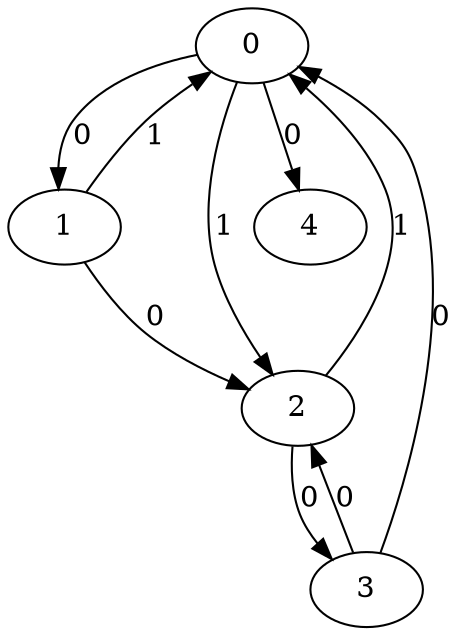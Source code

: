 // Source:2089 Canonical: -1 0 1 -1 0 1 -1 0 -1 -1 1 -1 -1 0 -1 0 -1 0 -1 -1 -1 -1 -1 -1 -1
digraph HRA_from_2089_graph_000 {
  0 -> 1 [label="0"];
  0 -> 2 [label="1"];
  1 -> 0 [label="1"];
  1 -> 2 [label="0"];
  2 -> 0 [label="1"];
  2 -> 3 [label="0"];
  3 -> 0 [label="0"];
  3 -> 2 [label="0"];
  0 -> 4 [label="0"];
}

// Source:2089 Canonical: -1 0 1 -1 0 1 -1 0 -1 -1 1 -1 -1 0 -1 0 -1 0 -1 -1 0 -1 -1 -1 -1
digraph HRA_from_2089_graph_001 {
  0 -> 1 [label="0"];
  0 -> 2 [label="1"];
  1 -> 0 [label="1"];
  1 -> 2 [label="0"];
  2 -> 0 [label="1"];
  2 -> 3 [label="0"];
  3 -> 0 [label="0"];
  3 -> 2 [label="0"];
  0 -> 4 [label="0"];
  4 -> 0 [label="0"];
}

// Source:2089 Canonical: -1 0 1 -1 -1 1 -1 0 -1 0 1 -1 -1 0 -1 0 -1 0 -1 -1 -1 -1 -1 -1 -1
digraph HRA_from_2089_graph_002 {
  0 -> 1 [label="0"];
  0 -> 2 [label="1"];
  1 -> 0 [label="1"];
  1 -> 2 [label="0"];
  2 -> 0 [label="1"];
  2 -> 3 [label="0"];
  3 -> 0 [label="0"];
  3 -> 2 [label="0"];
  1 -> 4 [label="0"];
}

// Source:2089 Canonical: -1 0 1 -1 0 1 -1 0 -1 0 1 -1 -1 0 -1 0 -1 0 -1 -1 -1 -1 -1 -1 -1
digraph HRA_from_2089_graph_003 {
  0 -> 1 [label="0"];
  0 -> 2 [label="1"];
  1 -> 0 [label="1"];
  1 -> 2 [label="0"];
  2 -> 0 [label="1"];
  2 -> 3 [label="0"];
  3 -> 0 [label="0"];
  3 -> 2 [label="0"];
  0 -> 4 [label="0"];
  1 -> 4 [label="0"];
}

// Source:2089 Canonical: -1 0 1 -1 -1 1 -1 0 -1 0 1 -1 -1 0 -1 0 -1 0 -1 -1 0 -1 -1 -1 -1
digraph HRA_from_2089_graph_004 {
  0 -> 1 [label="0"];
  0 -> 2 [label="1"];
  1 -> 0 [label="1"];
  1 -> 2 [label="0"];
  2 -> 0 [label="1"];
  2 -> 3 [label="0"];
  3 -> 0 [label="0"];
  3 -> 2 [label="0"];
  4 -> 0 [label="0"];
  1 -> 4 [label="0"];
}

// Source:2089 Canonical: -1 0 1 -1 0 1 -1 0 -1 0 1 -1 -1 0 -1 0 -1 0 -1 -1 0 -1 -1 -1 -1
digraph HRA_from_2089_graph_005 {
  0 -> 1 [label="0"];
  0 -> 2 [label="1"];
  1 -> 0 [label="1"];
  1 -> 2 [label="0"];
  2 -> 0 [label="1"];
  2 -> 3 [label="0"];
  3 -> 0 [label="0"];
  3 -> 2 [label="0"];
  0 -> 4 [label="0"];
  4 -> 0 [label="0"];
  1 -> 4 [label="0"];
}

// Source:2089 Canonical: -1 0 1 -1 0 1 -1 0 -1 -1 1 -1 -1 0 -1 0 -1 0 -1 -1 -1 0 -1 -1 -1
digraph HRA_from_2089_graph_006 {
  0 -> 1 [label="0"];
  0 -> 2 [label="1"];
  1 -> 0 [label="1"];
  1 -> 2 [label="0"];
  2 -> 0 [label="1"];
  2 -> 3 [label="0"];
  3 -> 0 [label="0"];
  3 -> 2 [label="0"];
  0 -> 4 [label="0"];
  4 -> 1 [label="0"];
}

// Source:2089 Canonical: -1 0 1 -1 0 1 -1 0 -1 -1 1 -1 -1 0 -1 0 -1 0 -1 -1 0 0 -1 -1 -1
digraph HRA_from_2089_graph_007 {
  0 -> 1 [label="0"];
  0 -> 2 [label="1"];
  1 -> 0 [label="1"];
  1 -> 2 [label="0"];
  2 -> 0 [label="1"];
  2 -> 3 [label="0"];
  3 -> 0 [label="0"];
  3 -> 2 [label="0"];
  0 -> 4 [label="0"];
  4 -> 0 [label="0"];
  4 -> 1 [label="0"];
}

// Source:2089 Canonical: -1 0 1 -1 -1 1 -1 0 -1 0 1 -1 -1 0 -1 0 -1 0 -1 -1 -1 0 -1 -1 -1
digraph HRA_from_2089_graph_008 {
  0 -> 1 [label="0"];
  0 -> 2 [label="1"];
  1 -> 0 [label="1"];
  1 -> 2 [label="0"];
  2 -> 0 [label="1"];
  2 -> 3 [label="0"];
  3 -> 0 [label="0"];
  3 -> 2 [label="0"];
  1 -> 4 [label="0"];
  4 -> 1 [label="0"];
}

// Source:2089 Canonical: -1 0 1 -1 0 1 -1 0 -1 0 1 -1 -1 0 -1 0 -1 0 -1 -1 -1 0 -1 -1 -1
digraph HRA_from_2089_graph_009 {
  0 -> 1 [label="0"];
  0 -> 2 [label="1"];
  1 -> 0 [label="1"];
  1 -> 2 [label="0"];
  2 -> 0 [label="1"];
  2 -> 3 [label="0"];
  3 -> 0 [label="0"];
  3 -> 2 [label="0"];
  0 -> 4 [label="0"];
  1 -> 4 [label="0"];
  4 -> 1 [label="0"];
}

// Source:2089 Canonical: -1 0 1 -1 -1 1 -1 0 -1 0 1 -1 -1 0 -1 0 -1 0 -1 -1 0 0 -1 -1 -1
digraph HRA_from_2089_graph_010 {
  0 -> 1 [label="0"];
  0 -> 2 [label="1"];
  1 -> 0 [label="1"];
  1 -> 2 [label="0"];
  2 -> 0 [label="1"];
  2 -> 3 [label="0"];
  3 -> 0 [label="0"];
  3 -> 2 [label="0"];
  4 -> 0 [label="0"];
  1 -> 4 [label="0"];
  4 -> 1 [label="0"];
}

// Source:2089 Canonical: -1 0 1 -1 0 1 -1 0 -1 0 1 -1 -1 0 -1 0 -1 0 -1 -1 0 0 -1 -1 -1
digraph HRA_from_2089_graph_011 {
  0 -> 1 [label="0"];
  0 -> 2 [label="1"];
  1 -> 0 [label="1"];
  1 -> 2 [label="0"];
  2 -> 0 [label="1"];
  2 -> 3 [label="0"];
  3 -> 0 [label="0"];
  3 -> 2 [label="0"];
  0 -> 4 [label="0"];
  4 -> 0 [label="0"];
  1 -> 4 [label="0"];
  4 -> 1 [label="0"];
}

// Source:2089 Canonical: -1 0 1 -1 -1 1 -1 0 -1 -1 1 -1 -1 0 0 0 -1 0 -1 -1 -1 -1 -1 -1 -1
digraph HRA_from_2089_graph_012 {
  0 -> 1 [label="0"];
  0 -> 2 [label="1"];
  1 -> 0 [label="1"];
  1 -> 2 [label="0"];
  2 -> 0 [label="1"];
  2 -> 3 [label="0"];
  3 -> 0 [label="0"];
  3 -> 2 [label="0"];
  2 -> 4 [label="0"];
}

// Source:2089 Canonical: -1 0 1 -1 0 1 -1 0 -1 -1 1 -1 -1 0 0 0 -1 0 -1 -1 -1 -1 -1 -1 -1
digraph HRA_from_2089_graph_013 {
  0 -> 1 [label="0"];
  0 -> 2 [label="1"];
  1 -> 0 [label="1"];
  1 -> 2 [label="0"];
  2 -> 0 [label="1"];
  2 -> 3 [label="0"];
  3 -> 0 [label="0"];
  3 -> 2 [label="0"];
  0 -> 4 [label="0"];
  2 -> 4 [label="0"];
}

// Source:2089 Canonical: -1 0 1 -1 -1 1 -1 0 -1 -1 1 -1 -1 0 0 0 -1 0 -1 -1 0 -1 -1 -1 -1
digraph HRA_from_2089_graph_014 {
  0 -> 1 [label="0"];
  0 -> 2 [label="1"];
  1 -> 0 [label="1"];
  1 -> 2 [label="0"];
  2 -> 0 [label="1"];
  2 -> 3 [label="0"];
  3 -> 0 [label="0"];
  3 -> 2 [label="0"];
  4 -> 0 [label="0"];
  2 -> 4 [label="0"];
}

// Source:2089 Canonical: -1 0 1 -1 0 1 -1 0 -1 -1 1 -1 -1 0 0 0 -1 0 -1 -1 0 -1 -1 -1 -1
digraph HRA_from_2089_graph_015 {
  0 -> 1 [label="0"];
  0 -> 2 [label="1"];
  1 -> 0 [label="1"];
  1 -> 2 [label="0"];
  2 -> 0 [label="1"];
  2 -> 3 [label="0"];
  3 -> 0 [label="0"];
  3 -> 2 [label="0"];
  0 -> 4 [label="0"];
  4 -> 0 [label="0"];
  2 -> 4 [label="0"];
}

// Source:2089 Canonical: -1 0 1 -1 -1 1 -1 0 -1 0 1 -1 -1 0 0 0 -1 0 -1 -1 -1 -1 -1 -1 -1
digraph HRA_from_2089_graph_016 {
  0 -> 1 [label="0"];
  0 -> 2 [label="1"];
  1 -> 0 [label="1"];
  1 -> 2 [label="0"];
  2 -> 0 [label="1"];
  2 -> 3 [label="0"];
  3 -> 0 [label="0"];
  3 -> 2 [label="0"];
  1 -> 4 [label="0"];
  2 -> 4 [label="0"];
}

// Source:2089 Canonical: -1 0 1 -1 0 1 -1 0 -1 0 1 -1 -1 0 0 0 -1 0 -1 -1 -1 -1 -1 -1 -1
digraph HRA_from_2089_graph_017 {
  0 -> 1 [label="0"];
  0 -> 2 [label="1"];
  1 -> 0 [label="1"];
  1 -> 2 [label="0"];
  2 -> 0 [label="1"];
  2 -> 3 [label="0"];
  3 -> 0 [label="0"];
  3 -> 2 [label="0"];
  0 -> 4 [label="0"];
  1 -> 4 [label="0"];
  2 -> 4 [label="0"];
}

// Source:2089 Canonical: -1 0 1 -1 -1 1 -1 0 -1 0 1 -1 -1 0 0 0 -1 0 -1 -1 0 -1 -1 -1 -1
digraph HRA_from_2089_graph_018 {
  0 -> 1 [label="0"];
  0 -> 2 [label="1"];
  1 -> 0 [label="1"];
  1 -> 2 [label="0"];
  2 -> 0 [label="1"];
  2 -> 3 [label="0"];
  3 -> 0 [label="0"];
  3 -> 2 [label="0"];
  4 -> 0 [label="0"];
  1 -> 4 [label="0"];
  2 -> 4 [label="0"];
}

// Source:2089 Canonical: -1 0 1 -1 0 1 -1 0 -1 0 1 -1 -1 0 0 0 -1 0 -1 -1 0 -1 -1 -1 -1
digraph HRA_from_2089_graph_019 {
  0 -> 1 [label="0"];
  0 -> 2 [label="1"];
  1 -> 0 [label="1"];
  1 -> 2 [label="0"];
  2 -> 0 [label="1"];
  2 -> 3 [label="0"];
  3 -> 0 [label="0"];
  3 -> 2 [label="0"];
  0 -> 4 [label="0"];
  4 -> 0 [label="0"];
  1 -> 4 [label="0"];
  2 -> 4 [label="0"];
}

// Source:2089 Canonical: -1 0 1 -1 -1 1 -1 0 -1 -1 1 -1 -1 0 0 0 -1 0 -1 -1 -1 0 -1 -1 -1
digraph HRA_from_2089_graph_020 {
  0 -> 1 [label="0"];
  0 -> 2 [label="1"];
  1 -> 0 [label="1"];
  1 -> 2 [label="0"];
  2 -> 0 [label="1"];
  2 -> 3 [label="0"];
  3 -> 0 [label="0"];
  3 -> 2 [label="0"];
  4 -> 1 [label="0"];
  2 -> 4 [label="0"];
}

// Source:2089 Canonical: -1 0 1 -1 0 1 -1 0 -1 -1 1 -1 -1 0 0 0 -1 0 -1 -1 -1 0 -1 -1 -1
digraph HRA_from_2089_graph_021 {
  0 -> 1 [label="0"];
  0 -> 2 [label="1"];
  1 -> 0 [label="1"];
  1 -> 2 [label="0"];
  2 -> 0 [label="1"];
  2 -> 3 [label="0"];
  3 -> 0 [label="0"];
  3 -> 2 [label="0"];
  0 -> 4 [label="0"];
  4 -> 1 [label="0"];
  2 -> 4 [label="0"];
}

// Source:2089 Canonical: -1 0 1 -1 -1 1 -1 0 -1 -1 1 -1 -1 0 0 0 -1 0 -1 -1 0 0 -1 -1 -1
digraph HRA_from_2089_graph_022 {
  0 -> 1 [label="0"];
  0 -> 2 [label="1"];
  1 -> 0 [label="1"];
  1 -> 2 [label="0"];
  2 -> 0 [label="1"];
  2 -> 3 [label="0"];
  3 -> 0 [label="0"];
  3 -> 2 [label="0"];
  4 -> 0 [label="0"];
  4 -> 1 [label="0"];
  2 -> 4 [label="0"];
}

// Source:2089 Canonical: -1 0 1 -1 0 1 -1 0 -1 -1 1 -1 -1 0 0 0 -1 0 -1 -1 0 0 -1 -1 -1
digraph HRA_from_2089_graph_023 {
  0 -> 1 [label="0"];
  0 -> 2 [label="1"];
  1 -> 0 [label="1"];
  1 -> 2 [label="0"];
  2 -> 0 [label="1"];
  2 -> 3 [label="0"];
  3 -> 0 [label="0"];
  3 -> 2 [label="0"];
  0 -> 4 [label="0"];
  4 -> 0 [label="0"];
  4 -> 1 [label="0"];
  2 -> 4 [label="0"];
}

// Source:2089 Canonical: -1 0 1 -1 -1 1 -1 0 -1 0 1 -1 -1 0 0 0 -1 0 -1 -1 -1 0 -1 -1 -1
digraph HRA_from_2089_graph_024 {
  0 -> 1 [label="0"];
  0 -> 2 [label="1"];
  1 -> 0 [label="1"];
  1 -> 2 [label="0"];
  2 -> 0 [label="1"];
  2 -> 3 [label="0"];
  3 -> 0 [label="0"];
  3 -> 2 [label="0"];
  1 -> 4 [label="0"];
  4 -> 1 [label="0"];
  2 -> 4 [label="0"];
}

// Source:2089 Canonical: -1 0 1 -1 0 1 -1 0 -1 0 1 -1 -1 0 0 0 -1 0 -1 -1 -1 0 -1 -1 -1
digraph HRA_from_2089_graph_025 {
  0 -> 1 [label="0"];
  0 -> 2 [label="1"];
  1 -> 0 [label="1"];
  1 -> 2 [label="0"];
  2 -> 0 [label="1"];
  2 -> 3 [label="0"];
  3 -> 0 [label="0"];
  3 -> 2 [label="0"];
  0 -> 4 [label="0"];
  1 -> 4 [label="0"];
  4 -> 1 [label="0"];
  2 -> 4 [label="0"];
}

// Source:2089 Canonical: -1 0 1 -1 -1 1 -1 0 -1 0 1 -1 -1 0 0 0 -1 0 -1 -1 0 0 -1 -1 -1
digraph HRA_from_2089_graph_026 {
  0 -> 1 [label="0"];
  0 -> 2 [label="1"];
  1 -> 0 [label="1"];
  1 -> 2 [label="0"];
  2 -> 0 [label="1"];
  2 -> 3 [label="0"];
  3 -> 0 [label="0"];
  3 -> 2 [label="0"];
  4 -> 0 [label="0"];
  1 -> 4 [label="0"];
  4 -> 1 [label="0"];
  2 -> 4 [label="0"];
}

// Source:2089 Canonical: -1 0 1 -1 0 1 -1 0 -1 0 1 -1 -1 0 0 0 -1 0 -1 -1 0 0 -1 -1 -1
digraph HRA_from_2089_graph_027 {
  0 -> 1 [label="0"];
  0 -> 2 [label="1"];
  1 -> 0 [label="1"];
  1 -> 2 [label="0"];
  2 -> 0 [label="1"];
  2 -> 3 [label="0"];
  3 -> 0 [label="0"];
  3 -> 2 [label="0"];
  0 -> 4 [label="0"];
  4 -> 0 [label="0"];
  1 -> 4 [label="0"];
  4 -> 1 [label="0"];
  2 -> 4 [label="0"];
}

// Source:2089 Canonical: -1 0 1 -1 0 1 -1 0 -1 -1 1 -1 -1 0 -1 0 -1 0 -1 -1 -1 -1 0 -1 -1
digraph HRA_from_2089_graph_028 {
  0 -> 1 [label="0"];
  0 -> 2 [label="1"];
  1 -> 0 [label="1"];
  1 -> 2 [label="0"];
  2 -> 0 [label="1"];
  2 -> 3 [label="0"];
  3 -> 0 [label="0"];
  3 -> 2 [label="0"];
  0 -> 4 [label="0"];
  4 -> 2 [label="0"];
}

// Source:2089 Canonical: -1 0 1 -1 0 1 -1 0 -1 -1 1 -1 -1 0 -1 0 -1 0 -1 -1 0 -1 0 -1 -1
digraph HRA_from_2089_graph_029 {
  0 -> 1 [label="0"];
  0 -> 2 [label="1"];
  1 -> 0 [label="1"];
  1 -> 2 [label="0"];
  2 -> 0 [label="1"];
  2 -> 3 [label="0"];
  3 -> 0 [label="0"];
  3 -> 2 [label="0"];
  0 -> 4 [label="0"];
  4 -> 0 [label="0"];
  4 -> 2 [label="0"];
}

// Source:2089 Canonical: -1 0 1 -1 -1 1 -1 0 -1 0 1 -1 -1 0 -1 0 -1 0 -1 -1 -1 -1 0 -1 -1
digraph HRA_from_2089_graph_030 {
  0 -> 1 [label="0"];
  0 -> 2 [label="1"];
  1 -> 0 [label="1"];
  1 -> 2 [label="0"];
  2 -> 0 [label="1"];
  2 -> 3 [label="0"];
  3 -> 0 [label="0"];
  3 -> 2 [label="0"];
  1 -> 4 [label="0"];
  4 -> 2 [label="0"];
}

// Source:2089 Canonical: -1 0 1 -1 0 1 -1 0 -1 0 1 -1 -1 0 -1 0 -1 0 -1 -1 -1 -1 0 -1 -1
digraph HRA_from_2089_graph_031 {
  0 -> 1 [label="0"];
  0 -> 2 [label="1"];
  1 -> 0 [label="1"];
  1 -> 2 [label="0"];
  2 -> 0 [label="1"];
  2 -> 3 [label="0"];
  3 -> 0 [label="0"];
  3 -> 2 [label="0"];
  0 -> 4 [label="0"];
  1 -> 4 [label="0"];
  4 -> 2 [label="0"];
}

// Source:2089 Canonical: -1 0 1 -1 -1 1 -1 0 -1 0 1 -1 -1 0 -1 0 -1 0 -1 -1 0 -1 0 -1 -1
digraph HRA_from_2089_graph_032 {
  0 -> 1 [label="0"];
  0 -> 2 [label="1"];
  1 -> 0 [label="1"];
  1 -> 2 [label="0"];
  2 -> 0 [label="1"];
  2 -> 3 [label="0"];
  3 -> 0 [label="0"];
  3 -> 2 [label="0"];
  4 -> 0 [label="0"];
  1 -> 4 [label="0"];
  4 -> 2 [label="0"];
}

// Source:2089 Canonical: -1 0 1 -1 0 1 -1 0 -1 0 1 -1 -1 0 -1 0 -1 0 -1 -1 0 -1 0 -1 -1
digraph HRA_from_2089_graph_033 {
  0 -> 1 [label="0"];
  0 -> 2 [label="1"];
  1 -> 0 [label="1"];
  1 -> 2 [label="0"];
  2 -> 0 [label="1"];
  2 -> 3 [label="0"];
  3 -> 0 [label="0"];
  3 -> 2 [label="0"];
  0 -> 4 [label="0"];
  4 -> 0 [label="0"];
  1 -> 4 [label="0"];
  4 -> 2 [label="0"];
}

// Source:2089 Canonical: -1 0 1 -1 0 1 -1 0 -1 -1 1 -1 -1 0 -1 0 -1 0 -1 -1 -1 0 0 -1 -1
digraph HRA_from_2089_graph_034 {
  0 -> 1 [label="0"];
  0 -> 2 [label="1"];
  1 -> 0 [label="1"];
  1 -> 2 [label="0"];
  2 -> 0 [label="1"];
  2 -> 3 [label="0"];
  3 -> 0 [label="0"];
  3 -> 2 [label="0"];
  0 -> 4 [label="0"];
  4 -> 1 [label="0"];
  4 -> 2 [label="0"];
}

// Source:2089 Canonical: -1 0 1 -1 0 1 -1 0 -1 -1 1 -1 -1 0 -1 0 -1 0 -1 -1 0 0 0 -1 -1
digraph HRA_from_2089_graph_035 {
  0 -> 1 [label="0"];
  0 -> 2 [label="1"];
  1 -> 0 [label="1"];
  1 -> 2 [label="0"];
  2 -> 0 [label="1"];
  2 -> 3 [label="0"];
  3 -> 0 [label="0"];
  3 -> 2 [label="0"];
  0 -> 4 [label="0"];
  4 -> 0 [label="0"];
  4 -> 1 [label="0"];
  4 -> 2 [label="0"];
}

// Source:2089 Canonical: -1 0 1 -1 -1 1 -1 0 -1 0 1 -1 -1 0 -1 0 -1 0 -1 -1 -1 0 0 -1 -1
digraph HRA_from_2089_graph_036 {
  0 -> 1 [label="0"];
  0 -> 2 [label="1"];
  1 -> 0 [label="1"];
  1 -> 2 [label="0"];
  2 -> 0 [label="1"];
  2 -> 3 [label="0"];
  3 -> 0 [label="0"];
  3 -> 2 [label="0"];
  1 -> 4 [label="0"];
  4 -> 1 [label="0"];
  4 -> 2 [label="0"];
}

// Source:2089 Canonical: -1 0 1 -1 0 1 -1 0 -1 0 1 -1 -1 0 -1 0 -1 0 -1 -1 -1 0 0 -1 -1
digraph HRA_from_2089_graph_037 {
  0 -> 1 [label="0"];
  0 -> 2 [label="1"];
  1 -> 0 [label="1"];
  1 -> 2 [label="0"];
  2 -> 0 [label="1"];
  2 -> 3 [label="0"];
  3 -> 0 [label="0"];
  3 -> 2 [label="0"];
  0 -> 4 [label="0"];
  1 -> 4 [label="0"];
  4 -> 1 [label="0"];
  4 -> 2 [label="0"];
}

// Source:2089 Canonical: -1 0 1 -1 -1 1 -1 0 -1 0 1 -1 -1 0 -1 0 -1 0 -1 -1 0 0 0 -1 -1
digraph HRA_from_2089_graph_038 {
  0 -> 1 [label="0"];
  0 -> 2 [label="1"];
  1 -> 0 [label="1"];
  1 -> 2 [label="0"];
  2 -> 0 [label="1"];
  2 -> 3 [label="0"];
  3 -> 0 [label="0"];
  3 -> 2 [label="0"];
  4 -> 0 [label="0"];
  1 -> 4 [label="0"];
  4 -> 1 [label="0"];
  4 -> 2 [label="0"];
}

// Source:2089 Canonical: -1 0 1 -1 0 1 -1 0 -1 0 1 -1 -1 0 -1 0 -1 0 -1 -1 0 0 0 -1 -1
digraph HRA_from_2089_graph_039 {
  0 -> 1 [label="0"];
  0 -> 2 [label="1"];
  1 -> 0 [label="1"];
  1 -> 2 [label="0"];
  2 -> 0 [label="1"];
  2 -> 3 [label="0"];
  3 -> 0 [label="0"];
  3 -> 2 [label="0"];
  0 -> 4 [label="0"];
  4 -> 0 [label="0"];
  1 -> 4 [label="0"];
  4 -> 1 [label="0"];
  4 -> 2 [label="0"];
}

// Source:2089 Canonical: -1 0 1 -1 -1 1 -1 0 -1 -1 1 -1 -1 0 0 0 -1 0 -1 -1 -1 -1 0 -1 -1
digraph HRA_from_2089_graph_040 {
  0 -> 1 [label="0"];
  0 -> 2 [label="1"];
  1 -> 0 [label="1"];
  1 -> 2 [label="0"];
  2 -> 0 [label="1"];
  2 -> 3 [label="0"];
  3 -> 0 [label="0"];
  3 -> 2 [label="0"];
  2 -> 4 [label="0"];
  4 -> 2 [label="0"];
}

// Source:2089 Canonical: -1 0 1 -1 0 1 -1 0 -1 -1 1 -1 -1 0 0 0 -1 0 -1 -1 -1 -1 0 -1 -1
digraph HRA_from_2089_graph_041 {
  0 -> 1 [label="0"];
  0 -> 2 [label="1"];
  1 -> 0 [label="1"];
  1 -> 2 [label="0"];
  2 -> 0 [label="1"];
  2 -> 3 [label="0"];
  3 -> 0 [label="0"];
  3 -> 2 [label="0"];
  0 -> 4 [label="0"];
  2 -> 4 [label="0"];
  4 -> 2 [label="0"];
}

// Source:2089 Canonical: -1 0 1 -1 -1 1 -1 0 -1 -1 1 -1 -1 0 0 0 -1 0 -1 -1 0 -1 0 -1 -1
digraph HRA_from_2089_graph_042 {
  0 -> 1 [label="0"];
  0 -> 2 [label="1"];
  1 -> 0 [label="1"];
  1 -> 2 [label="0"];
  2 -> 0 [label="1"];
  2 -> 3 [label="0"];
  3 -> 0 [label="0"];
  3 -> 2 [label="0"];
  4 -> 0 [label="0"];
  2 -> 4 [label="0"];
  4 -> 2 [label="0"];
}

// Source:2089 Canonical: -1 0 1 -1 0 1 -1 0 -1 -1 1 -1 -1 0 0 0 -1 0 -1 -1 0 -1 0 -1 -1
digraph HRA_from_2089_graph_043 {
  0 -> 1 [label="0"];
  0 -> 2 [label="1"];
  1 -> 0 [label="1"];
  1 -> 2 [label="0"];
  2 -> 0 [label="1"];
  2 -> 3 [label="0"];
  3 -> 0 [label="0"];
  3 -> 2 [label="0"];
  0 -> 4 [label="0"];
  4 -> 0 [label="0"];
  2 -> 4 [label="0"];
  4 -> 2 [label="0"];
}

// Source:2089 Canonical: -1 0 1 -1 -1 1 -1 0 -1 0 1 -1 -1 0 0 0 -1 0 -1 -1 -1 -1 0 -1 -1
digraph HRA_from_2089_graph_044 {
  0 -> 1 [label="0"];
  0 -> 2 [label="1"];
  1 -> 0 [label="1"];
  1 -> 2 [label="0"];
  2 -> 0 [label="1"];
  2 -> 3 [label="0"];
  3 -> 0 [label="0"];
  3 -> 2 [label="0"];
  1 -> 4 [label="0"];
  2 -> 4 [label="0"];
  4 -> 2 [label="0"];
}

// Source:2089 Canonical: -1 0 1 -1 0 1 -1 0 -1 0 1 -1 -1 0 0 0 -1 0 -1 -1 -1 -1 0 -1 -1
digraph HRA_from_2089_graph_045 {
  0 -> 1 [label="0"];
  0 -> 2 [label="1"];
  1 -> 0 [label="1"];
  1 -> 2 [label="0"];
  2 -> 0 [label="1"];
  2 -> 3 [label="0"];
  3 -> 0 [label="0"];
  3 -> 2 [label="0"];
  0 -> 4 [label="0"];
  1 -> 4 [label="0"];
  2 -> 4 [label="0"];
  4 -> 2 [label="0"];
}

// Source:2089 Canonical: -1 0 1 -1 -1 1 -1 0 -1 0 1 -1 -1 0 0 0 -1 0 -1 -1 0 -1 0 -1 -1
digraph HRA_from_2089_graph_046 {
  0 -> 1 [label="0"];
  0 -> 2 [label="1"];
  1 -> 0 [label="1"];
  1 -> 2 [label="0"];
  2 -> 0 [label="1"];
  2 -> 3 [label="0"];
  3 -> 0 [label="0"];
  3 -> 2 [label="0"];
  4 -> 0 [label="0"];
  1 -> 4 [label="0"];
  2 -> 4 [label="0"];
  4 -> 2 [label="0"];
}

// Source:2089 Canonical: -1 0 1 -1 0 1 -1 0 -1 0 1 -1 -1 0 0 0 -1 0 -1 -1 0 -1 0 -1 -1
digraph HRA_from_2089_graph_047 {
  0 -> 1 [label="0"];
  0 -> 2 [label="1"];
  1 -> 0 [label="1"];
  1 -> 2 [label="0"];
  2 -> 0 [label="1"];
  2 -> 3 [label="0"];
  3 -> 0 [label="0"];
  3 -> 2 [label="0"];
  0 -> 4 [label="0"];
  4 -> 0 [label="0"];
  1 -> 4 [label="0"];
  2 -> 4 [label="0"];
  4 -> 2 [label="0"];
}

// Source:2089 Canonical: -1 0 1 -1 -1 1 -1 0 -1 -1 1 -1 -1 0 0 0 -1 0 -1 -1 -1 0 0 -1 -1
digraph HRA_from_2089_graph_048 {
  0 -> 1 [label="0"];
  0 -> 2 [label="1"];
  1 -> 0 [label="1"];
  1 -> 2 [label="0"];
  2 -> 0 [label="1"];
  2 -> 3 [label="0"];
  3 -> 0 [label="0"];
  3 -> 2 [label="0"];
  4 -> 1 [label="0"];
  2 -> 4 [label="0"];
  4 -> 2 [label="0"];
}

// Source:2089 Canonical: -1 0 1 -1 0 1 -1 0 -1 -1 1 -1 -1 0 0 0 -1 0 -1 -1 -1 0 0 -1 -1
digraph HRA_from_2089_graph_049 {
  0 -> 1 [label="0"];
  0 -> 2 [label="1"];
  1 -> 0 [label="1"];
  1 -> 2 [label="0"];
  2 -> 0 [label="1"];
  2 -> 3 [label="0"];
  3 -> 0 [label="0"];
  3 -> 2 [label="0"];
  0 -> 4 [label="0"];
  4 -> 1 [label="0"];
  2 -> 4 [label="0"];
  4 -> 2 [label="0"];
}

// Source:2089 Canonical: -1 0 1 -1 -1 1 -1 0 -1 -1 1 -1 -1 0 0 0 -1 0 -1 -1 0 0 0 -1 -1
digraph HRA_from_2089_graph_050 {
  0 -> 1 [label="0"];
  0 -> 2 [label="1"];
  1 -> 0 [label="1"];
  1 -> 2 [label="0"];
  2 -> 0 [label="1"];
  2 -> 3 [label="0"];
  3 -> 0 [label="0"];
  3 -> 2 [label="0"];
  4 -> 0 [label="0"];
  4 -> 1 [label="0"];
  2 -> 4 [label="0"];
  4 -> 2 [label="0"];
}

// Source:2089 Canonical: -1 0 1 -1 0 1 -1 0 -1 -1 1 -1 -1 0 0 0 -1 0 -1 -1 0 0 0 -1 -1
digraph HRA_from_2089_graph_051 {
  0 -> 1 [label="0"];
  0 -> 2 [label="1"];
  1 -> 0 [label="1"];
  1 -> 2 [label="0"];
  2 -> 0 [label="1"];
  2 -> 3 [label="0"];
  3 -> 0 [label="0"];
  3 -> 2 [label="0"];
  0 -> 4 [label="0"];
  4 -> 0 [label="0"];
  4 -> 1 [label="0"];
  2 -> 4 [label="0"];
  4 -> 2 [label="0"];
}

// Source:2089 Canonical: -1 0 1 -1 -1 1 -1 0 -1 0 1 -1 -1 0 0 0 -1 0 -1 -1 -1 0 0 -1 -1
digraph HRA_from_2089_graph_052 {
  0 -> 1 [label="0"];
  0 -> 2 [label="1"];
  1 -> 0 [label="1"];
  1 -> 2 [label="0"];
  2 -> 0 [label="1"];
  2 -> 3 [label="0"];
  3 -> 0 [label="0"];
  3 -> 2 [label="0"];
  1 -> 4 [label="0"];
  4 -> 1 [label="0"];
  2 -> 4 [label="0"];
  4 -> 2 [label="0"];
}

// Source:2089 Canonical: -1 0 1 -1 0 1 -1 0 -1 0 1 -1 -1 0 0 0 -1 0 -1 -1 -1 0 0 -1 -1
digraph HRA_from_2089_graph_053 {
  0 -> 1 [label="0"];
  0 -> 2 [label="1"];
  1 -> 0 [label="1"];
  1 -> 2 [label="0"];
  2 -> 0 [label="1"];
  2 -> 3 [label="0"];
  3 -> 0 [label="0"];
  3 -> 2 [label="0"];
  0 -> 4 [label="0"];
  1 -> 4 [label="0"];
  4 -> 1 [label="0"];
  2 -> 4 [label="0"];
  4 -> 2 [label="0"];
}

// Source:2089 Canonical: -1 0 1 -1 -1 1 -1 0 -1 0 1 -1 -1 0 0 0 -1 0 -1 -1 0 0 0 -1 -1
digraph HRA_from_2089_graph_054 {
  0 -> 1 [label="0"];
  0 -> 2 [label="1"];
  1 -> 0 [label="1"];
  1 -> 2 [label="0"];
  2 -> 0 [label="1"];
  2 -> 3 [label="0"];
  3 -> 0 [label="0"];
  3 -> 2 [label="0"];
  4 -> 0 [label="0"];
  1 -> 4 [label="0"];
  4 -> 1 [label="0"];
  2 -> 4 [label="0"];
  4 -> 2 [label="0"];
}

// Source:2089 Canonical: -1 0 1 -1 0 1 -1 0 -1 0 1 -1 -1 0 0 0 -1 0 -1 -1 0 0 0 -1 -1
digraph HRA_from_2089_graph_055 {
  0 -> 1 [label="0"];
  0 -> 2 [label="1"];
  1 -> 0 [label="1"];
  1 -> 2 [label="0"];
  2 -> 0 [label="1"];
  2 -> 3 [label="0"];
  3 -> 0 [label="0"];
  3 -> 2 [label="0"];
  0 -> 4 [label="0"];
  4 -> 0 [label="0"];
  1 -> 4 [label="0"];
  4 -> 1 [label="0"];
  2 -> 4 [label="0"];
  4 -> 2 [label="0"];
}

// Source:2089 Canonical: -1 0 1 -1 -1 1 -1 0 -1 -1 1 -1 -1 0 -1 0 -1 0 -1 0 -1 -1 -1 -1 -1
digraph HRA_from_2089_graph_056 {
  0 -> 1 [label="0"];
  0 -> 2 [label="1"];
  1 -> 0 [label="1"];
  1 -> 2 [label="0"];
  2 -> 0 [label="1"];
  2 -> 3 [label="0"];
  3 -> 0 [label="0"];
  3 -> 2 [label="0"];
  3 -> 4 [label="0"];
}

// Source:2089 Canonical: -1 0 1 -1 0 1 -1 0 -1 -1 1 -1 -1 0 -1 0 -1 0 -1 0 -1 -1 -1 -1 -1
digraph HRA_from_2089_graph_057 {
  0 -> 1 [label="0"];
  0 -> 2 [label="1"];
  1 -> 0 [label="1"];
  1 -> 2 [label="0"];
  2 -> 0 [label="1"];
  2 -> 3 [label="0"];
  3 -> 0 [label="0"];
  3 -> 2 [label="0"];
  0 -> 4 [label="0"];
  3 -> 4 [label="0"];
}

// Source:2089 Canonical: -1 0 1 -1 -1 1 -1 0 -1 -1 1 -1 -1 0 -1 0 -1 0 -1 0 0 -1 -1 -1 -1
digraph HRA_from_2089_graph_058 {
  0 -> 1 [label="0"];
  0 -> 2 [label="1"];
  1 -> 0 [label="1"];
  1 -> 2 [label="0"];
  2 -> 0 [label="1"];
  2 -> 3 [label="0"];
  3 -> 0 [label="0"];
  3 -> 2 [label="0"];
  4 -> 0 [label="0"];
  3 -> 4 [label="0"];
}

// Source:2089 Canonical: -1 0 1 -1 0 1 -1 0 -1 -1 1 -1 -1 0 -1 0 -1 0 -1 0 0 -1 -1 -1 -1
digraph HRA_from_2089_graph_059 {
  0 -> 1 [label="0"];
  0 -> 2 [label="1"];
  1 -> 0 [label="1"];
  1 -> 2 [label="0"];
  2 -> 0 [label="1"];
  2 -> 3 [label="0"];
  3 -> 0 [label="0"];
  3 -> 2 [label="0"];
  0 -> 4 [label="0"];
  4 -> 0 [label="0"];
  3 -> 4 [label="0"];
}

// Source:2089 Canonical: -1 0 1 -1 -1 1 -1 0 -1 0 1 -1 -1 0 -1 0 -1 0 -1 0 -1 -1 -1 -1 -1
digraph HRA_from_2089_graph_060 {
  0 -> 1 [label="0"];
  0 -> 2 [label="1"];
  1 -> 0 [label="1"];
  1 -> 2 [label="0"];
  2 -> 0 [label="1"];
  2 -> 3 [label="0"];
  3 -> 0 [label="0"];
  3 -> 2 [label="0"];
  1 -> 4 [label="0"];
  3 -> 4 [label="0"];
}

// Source:2089 Canonical: -1 0 1 -1 0 1 -1 0 -1 0 1 -1 -1 0 -1 0 -1 0 -1 0 -1 -1 -1 -1 -1
digraph HRA_from_2089_graph_061 {
  0 -> 1 [label="0"];
  0 -> 2 [label="1"];
  1 -> 0 [label="1"];
  1 -> 2 [label="0"];
  2 -> 0 [label="1"];
  2 -> 3 [label="0"];
  3 -> 0 [label="0"];
  3 -> 2 [label="0"];
  0 -> 4 [label="0"];
  1 -> 4 [label="0"];
  3 -> 4 [label="0"];
}

// Source:2089 Canonical: -1 0 1 -1 -1 1 -1 0 -1 0 1 -1 -1 0 -1 0 -1 0 -1 0 0 -1 -1 -1 -1
digraph HRA_from_2089_graph_062 {
  0 -> 1 [label="0"];
  0 -> 2 [label="1"];
  1 -> 0 [label="1"];
  1 -> 2 [label="0"];
  2 -> 0 [label="1"];
  2 -> 3 [label="0"];
  3 -> 0 [label="0"];
  3 -> 2 [label="0"];
  4 -> 0 [label="0"];
  1 -> 4 [label="0"];
  3 -> 4 [label="0"];
}

// Source:2089 Canonical: -1 0 1 -1 0 1 -1 0 -1 0 1 -1 -1 0 -1 0 -1 0 -1 0 0 -1 -1 -1 -1
digraph HRA_from_2089_graph_063 {
  0 -> 1 [label="0"];
  0 -> 2 [label="1"];
  1 -> 0 [label="1"];
  1 -> 2 [label="0"];
  2 -> 0 [label="1"];
  2 -> 3 [label="0"];
  3 -> 0 [label="0"];
  3 -> 2 [label="0"];
  0 -> 4 [label="0"];
  4 -> 0 [label="0"];
  1 -> 4 [label="0"];
  3 -> 4 [label="0"];
}

// Source:2089 Canonical: -1 0 1 -1 -1 1 -1 0 -1 -1 1 -1 -1 0 -1 0 -1 0 -1 0 -1 0 -1 -1 -1
digraph HRA_from_2089_graph_064 {
  0 -> 1 [label="0"];
  0 -> 2 [label="1"];
  1 -> 0 [label="1"];
  1 -> 2 [label="0"];
  2 -> 0 [label="1"];
  2 -> 3 [label="0"];
  3 -> 0 [label="0"];
  3 -> 2 [label="0"];
  4 -> 1 [label="0"];
  3 -> 4 [label="0"];
}

// Source:2089 Canonical: -1 0 1 -1 0 1 -1 0 -1 -1 1 -1 -1 0 -1 0 -1 0 -1 0 -1 0 -1 -1 -1
digraph HRA_from_2089_graph_065 {
  0 -> 1 [label="0"];
  0 -> 2 [label="1"];
  1 -> 0 [label="1"];
  1 -> 2 [label="0"];
  2 -> 0 [label="1"];
  2 -> 3 [label="0"];
  3 -> 0 [label="0"];
  3 -> 2 [label="0"];
  0 -> 4 [label="0"];
  4 -> 1 [label="0"];
  3 -> 4 [label="0"];
}

// Source:2089 Canonical: -1 0 1 -1 -1 1 -1 0 -1 -1 1 -1 -1 0 -1 0 -1 0 -1 0 0 0 -1 -1 -1
digraph HRA_from_2089_graph_066 {
  0 -> 1 [label="0"];
  0 -> 2 [label="1"];
  1 -> 0 [label="1"];
  1 -> 2 [label="0"];
  2 -> 0 [label="1"];
  2 -> 3 [label="0"];
  3 -> 0 [label="0"];
  3 -> 2 [label="0"];
  4 -> 0 [label="0"];
  4 -> 1 [label="0"];
  3 -> 4 [label="0"];
}

// Source:2089 Canonical: -1 0 1 -1 0 1 -1 0 -1 -1 1 -1 -1 0 -1 0 -1 0 -1 0 0 0 -1 -1 -1
digraph HRA_from_2089_graph_067 {
  0 -> 1 [label="0"];
  0 -> 2 [label="1"];
  1 -> 0 [label="1"];
  1 -> 2 [label="0"];
  2 -> 0 [label="1"];
  2 -> 3 [label="0"];
  3 -> 0 [label="0"];
  3 -> 2 [label="0"];
  0 -> 4 [label="0"];
  4 -> 0 [label="0"];
  4 -> 1 [label="0"];
  3 -> 4 [label="0"];
}

// Source:2089 Canonical: -1 0 1 -1 -1 1 -1 0 -1 0 1 -1 -1 0 -1 0 -1 0 -1 0 -1 0 -1 -1 -1
digraph HRA_from_2089_graph_068 {
  0 -> 1 [label="0"];
  0 -> 2 [label="1"];
  1 -> 0 [label="1"];
  1 -> 2 [label="0"];
  2 -> 0 [label="1"];
  2 -> 3 [label="0"];
  3 -> 0 [label="0"];
  3 -> 2 [label="0"];
  1 -> 4 [label="0"];
  4 -> 1 [label="0"];
  3 -> 4 [label="0"];
}

// Source:2089 Canonical: -1 0 1 -1 0 1 -1 0 -1 0 1 -1 -1 0 -1 0 -1 0 -1 0 -1 0 -1 -1 -1
digraph HRA_from_2089_graph_069 {
  0 -> 1 [label="0"];
  0 -> 2 [label="1"];
  1 -> 0 [label="1"];
  1 -> 2 [label="0"];
  2 -> 0 [label="1"];
  2 -> 3 [label="0"];
  3 -> 0 [label="0"];
  3 -> 2 [label="0"];
  0 -> 4 [label="0"];
  1 -> 4 [label="0"];
  4 -> 1 [label="0"];
  3 -> 4 [label="0"];
}

// Source:2089 Canonical: -1 0 1 -1 -1 1 -1 0 -1 0 1 -1 -1 0 -1 0 -1 0 -1 0 0 0 -1 -1 -1
digraph HRA_from_2089_graph_070 {
  0 -> 1 [label="0"];
  0 -> 2 [label="1"];
  1 -> 0 [label="1"];
  1 -> 2 [label="0"];
  2 -> 0 [label="1"];
  2 -> 3 [label="0"];
  3 -> 0 [label="0"];
  3 -> 2 [label="0"];
  4 -> 0 [label="0"];
  1 -> 4 [label="0"];
  4 -> 1 [label="0"];
  3 -> 4 [label="0"];
}

// Source:2089 Canonical: -1 0 1 -1 0 1 -1 0 -1 0 1 -1 -1 0 -1 0 -1 0 -1 0 0 0 -1 -1 -1
digraph HRA_from_2089_graph_071 {
  0 -> 1 [label="0"];
  0 -> 2 [label="1"];
  1 -> 0 [label="1"];
  1 -> 2 [label="0"];
  2 -> 0 [label="1"];
  2 -> 3 [label="0"];
  3 -> 0 [label="0"];
  3 -> 2 [label="0"];
  0 -> 4 [label="0"];
  4 -> 0 [label="0"];
  1 -> 4 [label="0"];
  4 -> 1 [label="0"];
  3 -> 4 [label="0"];
}

// Source:2089 Canonical: -1 0 1 -1 -1 1 -1 0 -1 -1 1 -1 -1 0 0 0 -1 0 -1 0 -1 -1 -1 -1 -1
digraph HRA_from_2089_graph_072 {
  0 -> 1 [label="0"];
  0 -> 2 [label="1"];
  1 -> 0 [label="1"];
  1 -> 2 [label="0"];
  2 -> 0 [label="1"];
  2 -> 3 [label="0"];
  3 -> 0 [label="0"];
  3 -> 2 [label="0"];
  2 -> 4 [label="0"];
  3 -> 4 [label="0"];
}

// Source:2089 Canonical: -1 0 1 -1 0 1 -1 0 -1 -1 1 -1 -1 0 0 0 -1 0 -1 0 -1 -1 -1 -1 -1
digraph HRA_from_2089_graph_073 {
  0 -> 1 [label="0"];
  0 -> 2 [label="1"];
  1 -> 0 [label="1"];
  1 -> 2 [label="0"];
  2 -> 0 [label="1"];
  2 -> 3 [label="0"];
  3 -> 0 [label="0"];
  3 -> 2 [label="0"];
  0 -> 4 [label="0"];
  2 -> 4 [label="0"];
  3 -> 4 [label="0"];
}

// Source:2089 Canonical: -1 0 1 -1 -1 1 -1 0 -1 -1 1 -1 -1 0 0 0 -1 0 -1 0 0 -1 -1 -1 -1
digraph HRA_from_2089_graph_074 {
  0 -> 1 [label="0"];
  0 -> 2 [label="1"];
  1 -> 0 [label="1"];
  1 -> 2 [label="0"];
  2 -> 0 [label="1"];
  2 -> 3 [label="0"];
  3 -> 0 [label="0"];
  3 -> 2 [label="0"];
  4 -> 0 [label="0"];
  2 -> 4 [label="0"];
  3 -> 4 [label="0"];
}

// Source:2089 Canonical: -1 0 1 -1 0 1 -1 0 -1 -1 1 -1 -1 0 0 0 -1 0 -1 0 0 -1 -1 -1 -1
digraph HRA_from_2089_graph_075 {
  0 -> 1 [label="0"];
  0 -> 2 [label="1"];
  1 -> 0 [label="1"];
  1 -> 2 [label="0"];
  2 -> 0 [label="1"];
  2 -> 3 [label="0"];
  3 -> 0 [label="0"];
  3 -> 2 [label="0"];
  0 -> 4 [label="0"];
  4 -> 0 [label="0"];
  2 -> 4 [label="0"];
  3 -> 4 [label="0"];
}

// Source:2089 Canonical: -1 0 1 -1 -1 1 -1 0 -1 0 1 -1 -1 0 0 0 -1 0 -1 0 -1 -1 -1 -1 -1
digraph HRA_from_2089_graph_076 {
  0 -> 1 [label="0"];
  0 -> 2 [label="1"];
  1 -> 0 [label="1"];
  1 -> 2 [label="0"];
  2 -> 0 [label="1"];
  2 -> 3 [label="0"];
  3 -> 0 [label="0"];
  3 -> 2 [label="0"];
  1 -> 4 [label="0"];
  2 -> 4 [label="0"];
  3 -> 4 [label="0"];
}

// Source:2089 Canonical: -1 0 1 -1 0 1 -1 0 -1 0 1 -1 -1 0 0 0 -1 0 -1 0 -1 -1 -1 -1 -1
digraph HRA_from_2089_graph_077 {
  0 -> 1 [label="0"];
  0 -> 2 [label="1"];
  1 -> 0 [label="1"];
  1 -> 2 [label="0"];
  2 -> 0 [label="1"];
  2 -> 3 [label="0"];
  3 -> 0 [label="0"];
  3 -> 2 [label="0"];
  0 -> 4 [label="0"];
  1 -> 4 [label="0"];
  2 -> 4 [label="0"];
  3 -> 4 [label="0"];
}

// Source:2089 Canonical: -1 0 1 -1 -1 1 -1 0 -1 0 1 -1 -1 0 0 0 -1 0 -1 0 0 -1 -1 -1 -1
digraph HRA_from_2089_graph_078 {
  0 -> 1 [label="0"];
  0 -> 2 [label="1"];
  1 -> 0 [label="1"];
  1 -> 2 [label="0"];
  2 -> 0 [label="1"];
  2 -> 3 [label="0"];
  3 -> 0 [label="0"];
  3 -> 2 [label="0"];
  4 -> 0 [label="0"];
  1 -> 4 [label="0"];
  2 -> 4 [label="0"];
  3 -> 4 [label="0"];
}

// Source:2089 Canonical: -1 0 1 -1 0 1 -1 0 -1 0 1 -1 -1 0 0 0 -1 0 -1 0 0 -1 -1 -1 -1
digraph HRA_from_2089_graph_079 {
  0 -> 1 [label="0"];
  0 -> 2 [label="1"];
  1 -> 0 [label="1"];
  1 -> 2 [label="0"];
  2 -> 0 [label="1"];
  2 -> 3 [label="0"];
  3 -> 0 [label="0"];
  3 -> 2 [label="0"];
  0 -> 4 [label="0"];
  4 -> 0 [label="0"];
  1 -> 4 [label="0"];
  2 -> 4 [label="0"];
  3 -> 4 [label="0"];
}

// Source:2089 Canonical: -1 0 1 -1 -1 1 -1 0 -1 -1 1 -1 -1 0 0 0 -1 0 -1 0 -1 0 -1 -1 -1
digraph HRA_from_2089_graph_080 {
  0 -> 1 [label="0"];
  0 -> 2 [label="1"];
  1 -> 0 [label="1"];
  1 -> 2 [label="0"];
  2 -> 0 [label="1"];
  2 -> 3 [label="0"];
  3 -> 0 [label="0"];
  3 -> 2 [label="0"];
  4 -> 1 [label="0"];
  2 -> 4 [label="0"];
  3 -> 4 [label="0"];
}

// Source:2089 Canonical: -1 0 1 -1 0 1 -1 0 -1 -1 1 -1 -1 0 0 0 -1 0 -1 0 -1 0 -1 -1 -1
digraph HRA_from_2089_graph_081 {
  0 -> 1 [label="0"];
  0 -> 2 [label="1"];
  1 -> 0 [label="1"];
  1 -> 2 [label="0"];
  2 -> 0 [label="1"];
  2 -> 3 [label="0"];
  3 -> 0 [label="0"];
  3 -> 2 [label="0"];
  0 -> 4 [label="0"];
  4 -> 1 [label="0"];
  2 -> 4 [label="0"];
  3 -> 4 [label="0"];
}

// Source:2089 Canonical: -1 0 1 -1 -1 1 -1 0 -1 -1 1 -1 -1 0 0 0 -1 0 -1 0 0 0 -1 -1 -1
digraph HRA_from_2089_graph_082 {
  0 -> 1 [label="0"];
  0 -> 2 [label="1"];
  1 -> 0 [label="1"];
  1 -> 2 [label="0"];
  2 -> 0 [label="1"];
  2 -> 3 [label="0"];
  3 -> 0 [label="0"];
  3 -> 2 [label="0"];
  4 -> 0 [label="0"];
  4 -> 1 [label="0"];
  2 -> 4 [label="0"];
  3 -> 4 [label="0"];
}

// Source:2089 Canonical: -1 0 1 -1 0 1 -1 0 -1 -1 1 -1 -1 0 0 0 -1 0 -1 0 0 0 -1 -1 -1
digraph HRA_from_2089_graph_083 {
  0 -> 1 [label="0"];
  0 -> 2 [label="1"];
  1 -> 0 [label="1"];
  1 -> 2 [label="0"];
  2 -> 0 [label="1"];
  2 -> 3 [label="0"];
  3 -> 0 [label="0"];
  3 -> 2 [label="0"];
  0 -> 4 [label="0"];
  4 -> 0 [label="0"];
  4 -> 1 [label="0"];
  2 -> 4 [label="0"];
  3 -> 4 [label="0"];
}

// Source:2089 Canonical: -1 0 1 -1 -1 1 -1 0 -1 0 1 -1 -1 0 0 0 -1 0 -1 0 -1 0 -1 -1 -1
digraph HRA_from_2089_graph_084 {
  0 -> 1 [label="0"];
  0 -> 2 [label="1"];
  1 -> 0 [label="1"];
  1 -> 2 [label="0"];
  2 -> 0 [label="1"];
  2 -> 3 [label="0"];
  3 -> 0 [label="0"];
  3 -> 2 [label="0"];
  1 -> 4 [label="0"];
  4 -> 1 [label="0"];
  2 -> 4 [label="0"];
  3 -> 4 [label="0"];
}

// Source:2089 Canonical: -1 0 1 -1 0 1 -1 0 -1 0 1 -1 -1 0 0 0 -1 0 -1 0 -1 0 -1 -1 -1
digraph HRA_from_2089_graph_085 {
  0 -> 1 [label="0"];
  0 -> 2 [label="1"];
  1 -> 0 [label="1"];
  1 -> 2 [label="0"];
  2 -> 0 [label="1"];
  2 -> 3 [label="0"];
  3 -> 0 [label="0"];
  3 -> 2 [label="0"];
  0 -> 4 [label="0"];
  1 -> 4 [label="0"];
  4 -> 1 [label="0"];
  2 -> 4 [label="0"];
  3 -> 4 [label="0"];
}

// Source:2089 Canonical: -1 0 1 -1 -1 1 -1 0 -1 0 1 -1 -1 0 0 0 -1 0 -1 0 0 0 -1 -1 -1
digraph HRA_from_2089_graph_086 {
  0 -> 1 [label="0"];
  0 -> 2 [label="1"];
  1 -> 0 [label="1"];
  1 -> 2 [label="0"];
  2 -> 0 [label="1"];
  2 -> 3 [label="0"];
  3 -> 0 [label="0"];
  3 -> 2 [label="0"];
  4 -> 0 [label="0"];
  1 -> 4 [label="0"];
  4 -> 1 [label="0"];
  2 -> 4 [label="0"];
  3 -> 4 [label="0"];
}

// Source:2089 Canonical: -1 0 1 -1 0 1 -1 0 -1 0 1 -1 -1 0 0 0 -1 0 -1 0 0 0 -1 -1 -1
digraph HRA_from_2089_graph_087 {
  0 -> 1 [label="0"];
  0 -> 2 [label="1"];
  1 -> 0 [label="1"];
  1 -> 2 [label="0"];
  2 -> 0 [label="1"];
  2 -> 3 [label="0"];
  3 -> 0 [label="0"];
  3 -> 2 [label="0"];
  0 -> 4 [label="0"];
  4 -> 0 [label="0"];
  1 -> 4 [label="0"];
  4 -> 1 [label="0"];
  2 -> 4 [label="0"];
  3 -> 4 [label="0"];
}

// Source:2089 Canonical: -1 0 1 -1 -1 1 -1 0 -1 -1 1 -1 -1 0 -1 0 -1 0 -1 0 -1 -1 0 -1 -1
digraph HRA_from_2089_graph_088 {
  0 -> 1 [label="0"];
  0 -> 2 [label="1"];
  1 -> 0 [label="1"];
  1 -> 2 [label="0"];
  2 -> 0 [label="1"];
  2 -> 3 [label="0"];
  3 -> 0 [label="0"];
  3 -> 2 [label="0"];
  4 -> 2 [label="0"];
  3 -> 4 [label="0"];
}

// Source:2089 Canonical: -1 0 1 -1 0 1 -1 0 -1 -1 1 -1 -1 0 -1 0 -1 0 -1 0 -1 -1 0 -1 -1
digraph HRA_from_2089_graph_089 {
  0 -> 1 [label="0"];
  0 -> 2 [label="1"];
  1 -> 0 [label="1"];
  1 -> 2 [label="0"];
  2 -> 0 [label="1"];
  2 -> 3 [label="0"];
  3 -> 0 [label="0"];
  3 -> 2 [label="0"];
  0 -> 4 [label="0"];
  4 -> 2 [label="0"];
  3 -> 4 [label="0"];
}

// Source:2089 Canonical: -1 0 1 -1 -1 1 -1 0 -1 -1 1 -1 -1 0 -1 0 -1 0 -1 0 0 -1 0 -1 -1
digraph HRA_from_2089_graph_090 {
  0 -> 1 [label="0"];
  0 -> 2 [label="1"];
  1 -> 0 [label="1"];
  1 -> 2 [label="0"];
  2 -> 0 [label="1"];
  2 -> 3 [label="0"];
  3 -> 0 [label="0"];
  3 -> 2 [label="0"];
  4 -> 0 [label="0"];
  4 -> 2 [label="0"];
  3 -> 4 [label="0"];
}

// Source:2089 Canonical: -1 0 1 -1 0 1 -1 0 -1 -1 1 -1 -1 0 -1 0 -1 0 -1 0 0 -1 0 -1 -1
digraph HRA_from_2089_graph_091 {
  0 -> 1 [label="0"];
  0 -> 2 [label="1"];
  1 -> 0 [label="1"];
  1 -> 2 [label="0"];
  2 -> 0 [label="1"];
  2 -> 3 [label="0"];
  3 -> 0 [label="0"];
  3 -> 2 [label="0"];
  0 -> 4 [label="0"];
  4 -> 0 [label="0"];
  4 -> 2 [label="0"];
  3 -> 4 [label="0"];
}

// Source:2089 Canonical: -1 0 1 -1 -1 1 -1 0 -1 0 1 -1 -1 0 -1 0 -1 0 -1 0 -1 -1 0 -1 -1
digraph HRA_from_2089_graph_092 {
  0 -> 1 [label="0"];
  0 -> 2 [label="1"];
  1 -> 0 [label="1"];
  1 -> 2 [label="0"];
  2 -> 0 [label="1"];
  2 -> 3 [label="0"];
  3 -> 0 [label="0"];
  3 -> 2 [label="0"];
  1 -> 4 [label="0"];
  4 -> 2 [label="0"];
  3 -> 4 [label="0"];
}

// Source:2089 Canonical: -1 0 1 -1 0 1 -1 0 -1 0 1 -1 -1 0 -1 0 -1 0 -1 0 -1 -1 0 -1 -1
digraph HRA_from_2089_graph_093 {
  0 -> 1 [label="0"];
  0 -> 2 [label="1"];
  1 -> 0 [label="1"];
  1 -> 2 [label="0"];
  2 -> 0 [label="1"];
  2 -> 3 [label="0"];
  3 -> 0 [label="0"];
  3 -> 2 [label="0"];
  0 -> 4 [label="0"];
  1 -> 4 [label="0"];
  4 -> 2 [label="0"];
  3 -> 4 [label="0"];
}

// Source:2089 Canonical: -1 0 1 -1 -1 1 -1 0 -1 0 1 -1 -1 0 -1 0 -1 0 -1 0 0 -1 0 -1 -1
digraph HRA_from_2089_graph_094 {
  0 -> 1 [label="0"];
  0 -> 2 [label="1"];
  1 -> 0 [label="1"];
  1 -> 2 [label="0"];
  2 -> 0 [label="1"];
  2 -> 3 [label="0"];
  3 -> 0 [label="0"];
  3 -> 2 [label="0"];
  4 -> 0 [label="0"];
  1 -> 4 [label="0"];
  4 -> 2 [label="0"];
  3 -> 4 [label="0"];
}

// Source:2089 Canonical: -1 0 1 -1 0 1 -1 0 -1 0 1 -1 -1 0 -1 0 -1 0 -1 0 0 -1 0 -1 -1
digraph HRA_from_2089_graph_095 {
  0 -> 1 [label="0"];
  0 -> 2 [label="1"];
  1 -> 0 [label="1"];
  1 -> 2 [label="0"];
  2 -> 0 [label="1"];
  2 -> 3 [label="0"];
  3 -> 0 [label="0"];
  3 -> 2 [label="0"];
  0 -> 4 [label="0"];
  4 -> 0 [label="0"];
  1 -> 4 [label="0"];
  4 -> 2 [label="0"];
  3 -> 4 [label="0"];
}

// Source:2089 Canonical: -1 0 1 -1 -1 1 -1 0 -1 -1 1 -1 -1 0 -1 0 -1 0 -1 0 -1 0 0 -1 -1
digraph HRA_from_2089_graph_096 {
  0 -> 1 [label="0"];
  0 -> 2 [label="1"];
  1 -> 0 [label="1"];
  1 -> 2 [label="0"];
  2 -> 0 [label="1"];
  2 -> 3 [label="0"];
  3 -> 0 [label="0"];
  3 -> 2 [label="0"];
  4 -> 1 [label="0"];
  4 -> 2 [label="0"];
  3 -> 4 [label="0"];
}

// Source:2089 Canonical: -1 0 1 -1 0 1 -1 0 -1 -1 1 -1 -1 0 -1 0 -1 0 -1 0 -1 0 0 -1 -1
digraph HRA_from_2089_graph_097 {
  0 -> 1 [label="0"];
  0 -> 2 [label="1"];
  1 -> 0 [label="1"];
  1 -> 2 [label="0"];
  2 -> 0 [label="1"];
  2 -> 3 [label="0"];
  3 -> 0 [label="0"];
  3 -> 2 [label="0"];
  0 -> 4 [label="0"];
  4 -> 1 [label="0"];
  4 -> 2 [label="0"];
  3 -> 4 [label="0"];
}

// Source:2089 Canonical: -1 0 1 -1 -1 1 -1 0 -1 -1 1 -1 -1 0 -1 0 -1 0 -1 0 0 0 0 -1 -1
digraph HRA_from_2089_graph_098 {
  0 -> 1 [label="0"];
  0 -> 2 [label="1"];
  1 -> 0 [label="1"];
  1 -> 2 [label="0"];
  2 -> 0 [label="1"];
  2 -> 3 [label="0"];
  3 -> 0 [label="0"];
  3 -> 2 [label="0"];
  4 -> 0 [label="0"];
  4 -> 1 [label="0"];
  4 -> 2 [label="0"];
  3 -> 4 [label="0"];
}

// Source:2089 Canonical: -1 0 1 -1 0 1 -1 0 -1 -1 1 -1 -1 0 -1 0 -1 0 -1 0 0 0 0 -1 -1
digraph HRA_from_2089_graph_099 {
  0 -> 1 [label="0"];
  0 -> 2 [label="1"];
  1 -> 0 [label="1"];
  1 -> 2 [label="0"];
  2 -> 0 [label="1"];
  2 -> 3 [label="0"];
  3 -> 0 [label="0"];
  3 -> 2 [label="0"];
  0 -> 4 [label="0"];
  4 -> 0 [label="0"];
  4 -> 1 [label="0"];
  4 -> 2 [label="0"];
  3 -> 4 [label="0"];
}

// Source:2089 Canonical: -1 0 1 -1 -1 1 -1 0 -1 0 1 -1 -1 0 -1 0 -1 0 -1 0 -1 0 0 -1 -1
digraph HRA_from_2089_graph_100 {
  0 -> 1 [label="0"];
  0 -> 2 [label="1"];
  1 -> 0 [label="1"];
  1 -> 2 [label="0"];
  2 -> 0 [label="1"];
  2 -> 3 [label="0"];
  3 -> 0 [label="0"];
  3 -> 2 [label="0"];
  1 -> 4 [label="0"];
  4 -> 1 [label="0"];
  4 -> 2 [label="0"];
  3 -> 4 [label="0"];
}

// Source:2089 Canonical: -1 0 1 -1 0 1 -1 0 -1 0 1 -1 -1 0 -1 0 -1 0 -1 0 -1 0 0 -1 -1
digraph HRA_from_2089_graph_101 {
  0 -> 1 [label="0"];
  0 -> 2 [label="1"];
  1 -> 0 [label="1"];
  1 -> 2 [label="0"];
  2 -> 0 [label="1"];
  2 -> 3 [label="0"];
  3 -> 0 [label="0"];
  3 -> 2 [label="0"];
  0 -> 4 [label="0"];
  1 -> 4 [label="0"];
  4 -> 1 [label="0"];
  4 -> 2 [label="0"];
  3 -> 4 [label="0"];
}

// Source:2089 Canonical: -1 0 1 -1 -1 1 -1 0 -1 0 1 -1 -1 0 -1 0 -1 0 -1 0 0 0 0 -1 -1
digraph HRA_from_2089_graph_102 {
  0 -> 1 [label="0"];
  0 -> 2 [label="1"];
  1 -> 0 [label="1"];
  1 -> 2 [label="0"];
  2 -> 0 [label="1"];
  2 -> 3 [label="0"];
  3 -> 0 [label="0"];
  3 -> 2 [label="0"];
  4 -> 0 [label="0"];
  1 -> 4 [label="0"];
  4 -> 1 [label="0"];
  4 -> 2 [label="0"];
  3 -> 4 [label="0"];
}

// Source:2089 Canonical: -1 0 1 -1 0 1 -1 0 -1 0 1 -1 -1 0 -1 0 -1 0 -1 0 0 0 0 -1 -1
digraph HRA_from_2089_graph_103 {
  0 -> 1 [label="0"];
  0 -> 2 [label="1"];
  1 -> 0 [label="1"];
  1 -> 2 [label="0"];
  2 -> 0 [label="1"];
  2 -> 3 [label="0"];
  3 -> 0 [label="0"];
  3 -> 2 [label="0"];
  0 -> 4 [label="0"];
  4 -> 0 [label="0"];
  1 -> 4 [label="0"];
  4 -> 1 [label="0"];
  4 -> 2 [label="0"];
  3 -> 4 [label="0"];
}

// Source:2089 Canonical: -1 0 1 -1 -1 1 -1 0 -1 -1 1 -1 -1 0 0 0 -1 0 -1 0 -1 -1 0 -1 -1
digraph HRA_from_2089_graph_104 {
  0 -> 1 [label="0"];
  0 -> 2 [label="1"];
  1 -> 0 [label="1"];
  1 -> 2 [label="0"];
  2 -> 0 [label="1"];
  2 -> 3 [label="0"];
  3 -> 0 [label="0"];
  3 -> 2 [label="0"];
  2 -> 4 [label="0"];
  4 -> 2 [label="0"];
  3 -> 4 [label="0"];
}

// Source:2089 Canonical: -1 0 1 -1 0 1 -1 0 -1 -1 1 -1 -1 0 0 0 -1 0 -1 0 -1 -1 0 -1 -1
digraph HRA_from_2089_graph_105 {
  0 -> 1 [label="0"];
  0 -> 2 [label="1"];
  1 -> 0 [label="1"];
  1 -> 2 [label="0"];
  2 -> 0 [label="1"];
  2 -> 3 [label="0"];
  3 -> 0 [label="0"];
  3 -> 2 [label="0"];
  0 -> 4 [label="0"];
  2 -> 4 [label="0"];
  4 -> 2 [label="0"];
  3 -> 4 [label="0"];
}

// Source:2089 Canonical: -1 0 1 -1 -1 1 -1 0 -1 -1 1 -1 -1 0 0 0 -1 0 -1 0 0 -1 0 -1 -1
digraph HRA_from_2089_graph_106 {
  0 -> 1 [label="0"];
  0 -> 2 [label="1"];
  1 -> 0 [label="1"];
  1 -> 2 [label="0"];
  2 -> 0 [label="1"];
  2 -> 3 [label="0"];
  3 -> 0 [label="0"];
  3 -> 2 [label="0"];
  4 -> 0 [label="0"];
  2 -> 4 [label="0"];
  4 -> 2 [label="0"];
  3 -> 4 [label="0"];
}

// Source:2089 Canonical: -1 0 1 -1 0 1 -1 0 -1 -1 1 -1 -1 0 0 0 -1 0 -1 0 0 -1 0 -1 -1
digraph HRA_from_2089_graph_107 {
  0 -> 1 [label="0"];
  0 -> 2 [label="1"];
  1 -> 0 [label="1"];
  1 -> 2 [label="0"];
  2 -> 0 [label="1"];
  2 -> 3 [label="0"];
  3 -> 0 [label="0"];
  3 -> 2 [label="0"];
  0 -> 4 [label="0"];
  4 -> 0 [label="0"];
  2 -> 4 [label="0"];
  4 -> 2 [label="0"];
  3 -> 4 [label="0"];
}

// Source:2089 Canonical: -1 0 1 -1 -1 1 -1 0 -1 0 1 -1 -1 0 0 0 -1 0 -1 0 -1 -1 0 -1 -1
digraph HRA_from_2089_graph_108 {
  0 -> 1 [label="0"];
  0 -> 2 [label="1"];
  1 -> 0 [label="1"];
  1 -> 2 [label="0"];
  2 -> 0 [label="1"];
  2 -> 3 [label="0"];
  3 -> 0 [label="0"];
  3 -> 2 [label="0"];
  1 -> 4 [label="0"];
  2 -> 4 [label="0"];
  4 -> 2 [label="0"];
  3 -> 4 [label="0"];
}

// Source:2089 Canonical: -1 0 1 -1 0 1 -1 0 -1 0 1 -1 -1 0 0 0 -1 0 -1 0 -1 -1 0 -1 -1
digraph HRA_from_2089_graph_109 {
  0 -> 1 [label="0"];
  0 -> 2 [label="1"];
  1 -> 0 [label="1"];
  1 -> 2 [label="0"];
  2 -> 0 [label="1"];
  2 -> 3 [label="0"];
  3 -> 0 [label="0"];
  3 -> 2 [label="0"];
  0 -> 4 [label="0"];
  1 -> 4 [label="0"];
  2 -> 4 [label="0"];
  4 -> 2 [label="0"];
  3 -> 4 [label="0"];
}

// Source:2089 Canonical: -1 0 1 -1 -1 1 -1 0 -1 0 1 -1 -1 0 0 0 -1 0 -1 0 0 -1 0 -1 -1
digraph HRA_from_2089_graph_110 {
  0 -> 1 [label="0"];
  0 -> 2 [label="1"];
  1 -> 0 [label="1"];
  1 -> 2 [label="0"];
  2 -> 0 [label="1"];
  2 -> 3 [label="0"];
  3 -> 0 [label="0"];
  3 -> 2 [label="0"];
  4 -> 0 [label="0"];
  1 -> 4 [label="0"];
  2 -> 4 [label="0"];
  4 -> 2 [label="0"];
  3 -> 4 [label="0"];
}

// Source:2089 Canonical: -1 0 1 -1 0 1 -1 0 -1 0 1 -1 -1 0 0 0 -1 0 -1 0 0 -1 0 -1 -1
digraph HRA_from_2089_graph_111 {
  0 -> 1 [label="0"];
  0 -> 2 [label="1"];
  1 -> 0 [label="1"];
  1 -> 2 [label="0"];
  2 -> 0 [label="1"];
  2 -> 3 [label="0"];
  3 -> 0 [label="0"];
  3 -> 2 [label="0"];
  0 -> 4 [label="0"];
  4 -> 0 [label="0"];
  1 -> 4 [label="0"];
  2 -> 4 [label="0"];
  4 -> 2 [label="0"];
  3 -> 4 [label="0"];
}

// Source:2089 Canonical: -1 0 1 -1 -1 1 -1 0 -1 -1 1 -1 -1 0 0 0 -1 0 -1 0 -1 0 0 -1 -1
digraph HRA_from_2089_graph_112 {
  0 -> 1 [label="0"];
  0 -> 2 [label="1"];
  1 -> 0 [label="1"];
  1 -> 2 [label="0"];
  2 -> 0 [label="1"];
  2 -> 3 [label="0"];
  3 -> 0 [label="0"];
  3 -> 2 [label="0"];
  4 -> 1 [label="0"];
  2 -> 4 [label="0"];
  4 -> 2 [label="0"];
  3 -> 4 [label="0"];
}

// Source:2089 Canonical: -1 0 1 -1 0 1 -1 0 -1 -1 1 -1 -1 0 0 0 -1 0 -1 0 -1 0 0 -1 -1
digraph HRA_from_2089_graph_113 {
  0 -> 1 [label="0"];
  0 -> 2 [label="1"];
  1 -> 0 [label="1"];
  1 -> 2 [label="0"];
  2 -> 0 [label="1"];
  2 -> 3 [label="0"];
  3 -> 0 [label="0"];
  3 -> 2 [label="0"];
  0 -> 4 [label="0"];
  4 -> 1 [label="0"];
  2 -> 4 [label="0"];
  4 -> 2 [label="0"];
  3 -> 4 [label="0"];
}

// Source:2089 Canonical: -1 0 1 -1 -1 1 -1 0 -1 -1 1 -1 -1 0 0 0 -1 0 -1 0 0 0 0 -1 -1
digraph HRA_from_2089_graph_114 {
  0 -> 1 [label="0"];
  0 -> 2 [label="1"];
  1 -> 0 [label="1"];
  1 -> 2 [label="0"];
  2 -> 0 [label="1"];
  2 -> 3 [label="0"];
  3 -> 0 [label="0"];
  3 -> 2 [label="0"];
  4 -> 0 [label="0"];
  4 -> 1 [label="0"];
  2 -> 4 [label="0"];
  4 -> 2 [label="0"];
  3 -> 4 [label="0"];
}

// Source:2089 Canonical: -1 0 1 -1 0 1 -1 0 -1 -1 1 -1 -1 0 0 0 -1 0 -1 0 0 0 0 -1 -1
digraph HRA_from_2089_graph_115 {
  0 -> 1 [label="0"];
  0 -> 2 [label="1"];
  1 -> 0 [label="1"];
  1 -> 2 [label="0"];
  2 -> 0 [label="1"];
  2 -> 3 [label="0"];
  3 -> 0 [label="0"];
  3 -> 2 [label="0"];
  0 -> 4 [label="0"];
  4 -> 0 [label="0"];
  4 -> 1 [label="0"];
  2 -> 4 [label="0"];
  4 -> 2 [label="0"];
  3 -> 4 [label="0"];
}

// Source:2089 Canonical: -1 0 1 -1 -1 1 -1 0 -1 0 1 -1 -1 0 0 0 -1 0 -1 0 -1 0 0 -1 -1
digraph HRA_from_2089_graph_116 {
  0 -> 1 [label="0"];
  0 -> 2 [label="1"];
  1 -> 0 [label="1"];
  1 -> 2 [label="0"];
  2 -> 0 [label="1"];
  2 -> 3 [label="0"];
  3 -> 0 [label="0"];
  3 -> 2 [label="0"];
  1 -> 4 [label="0"];
  4 -> 1 [label="0"];
  2 -> 4 [label="0"];
  4 -> 2 [label="0"];
  3 -> 4 [label="0"];
}

// Source:2089 Canonical: -1 0 1 -1 0 1 -1 0 -1 0 1 -1 -1 0 0 0 -1 0 -1 0 -1 0 0 -1 -1
digraph HRA_from_2089_graph_117 {
  0 -> 1 [label="0"];
  0 -> 2 [label="1"];
  1 -> 0 [label="1"];
  1 -> 2 [label="0"];
  2 -> 0 [label="1"];
  2 -> 3 [label="0"];
  3 -> 0 [label="0"];
  3 -> 2 [label="0"];
  0 -> 4 [label="0"];
  1 -> 4 [label="0"];
  4 -> 1 [label="0"];
  2 -> 4 [label="0"];
  4 -> 2 [label="0"];
  3 -> 4 [label="0"];
}

// Source:2089 Canonical: -1 0 1 -1 -1 1 -1 0 -1 0 1 -1 -1 0 0 0 -1 0 -1 0 0 0 0 -1 -1
digraph HRA_from_2089_graph_118 {
  0 -> 1 [label="0"];
  0 -> 2 [label="1"];
  1 -> 0 [label="1"];
  1 -> 2 [label="0"];
  2 -> 0 [label="1"];
  2 -> 3 [label="0"];
  3 -> 0 [label="0"];
  3 -> 2 [label="0"];
  4 -> 0 [label="0"];
  1 -> 4 [label="0"];
  4 -> 1 [label="0"];
  2 -> 4 [label="0"];
  4 -> 2 [label="0"];
  3 -> 4 [label="0"];
}

// Source:2089 Canonical: -1 0 1 -1 0 1 -1 0 -1 0 1 -1 -1 0 0 0 -1 0 -1 0 0 0 0 -1 -1
digraph HRA_from_2089_graph_119 {
  0 -> 1 [label="0"];
  0 -> 2 [label="1"];
  1 -> 0 [label="1"];
  1 -> 2 [label="0"];
  2 -> 0 [label="1"];
  2 -> 3 [label="0"];
  3 -> 0 [label="0"];
  3 -> 2 [label="0"];
  0 -> 4 [label="0"];
  4 -> 0 [label="0"];
  1 -> 4 [label="0"];
  4 -> 1 [label="0"];
  2 -> 4 [label="0"];
  4 -> 2 [label="0"];
  3 -> 4 [label="0"];
}

// Source:2089 Canonical: -1 0 1 -1 0 1 -1 0 -1 -1 1 -1 -1 0 -1 0 -1 0 -1 -1 -1 -1 -1 0 -1
digraph HRA_from_2089_graph_120 {
  0 -> 1 [label="0"];
  0 -> 2 [label="1"];
  1 -> 0 [label="1"];
  1 -> 2 [label="0"];
  2 -> 0 [label="1"];
  2 -> 3 [label="0"];
  3 -> 0 [label="0"];
  3 -> 2 [label="0"];
  0 -> 4 [label="0"];
  4 -> 3 [label="0"];
}

// Source:2089 Canonical: -1 0 1 -1 0 1 -1 0 -1 -1 1 -1 -1 0 -1 0 -1 0 -1 -1 0 -1 -1 0 -1
digraph HRA_from_2089_graph_121 {
  0 -> 1 [label="0"];
  0 -> 2 [label="1"];
  1 -> 0 [label="1"];
  1 -> 2 [label="0"];
  2 -> 0 [label="1"];
  2 -> 3 [label="0"];
  3 -> 0 [label="0"];
  3 -> 2 [label="0"];
  0 -> 4 [label="0"];
  4 -> 0 [label="0"];
  4 -> 3 [label="0"];
}

// Source:2089 Canonical: -1 0 1 -1 -1 1 -1 0 -1 0 1 -1 -1 0 -1 0 -1 0 -1 -1 -1 -1 -1 0 -1
digraph HRA_from_2089_graph_122 {
  0 -> 1 [label="0"];
  0 -> 2 [label="1"];
  1 -> 0 [label="1"];
  1 -> 2 [label="0"];
  2 -> 0 [label="1"];
  2 -> 3 [label="0"];
  3 -> 0 [label="0"];
  3 -> 2 [label="0"];
  1 -> 4 [label="0"];
  4 -> 3 [label="0"];
}

// Source:2089 Canonical: -1 0 1 -1 0 1 -1 0 -1 0 1 -1 -1 0 -1 0 -1 0 -1 -1 -1 -1 -1 0 -1
digraph HRA_from_2089_graph_123 {
  0 -> 1 [label="0"];
  0 -> 2 [label="1"];
  1 -> 0 [label="1"];
  1 -> 2 [label="0"];
  2 -> 0 [label="1"];
  2 -> 3 [label="0"];
  3 -> 0 [label="0"];
  3 -> 2 [label="0"];
  0 -> 4 [label="0"];
  1 -> 4 [label="0"];
  4 -> 3 [label="0"];
}

// Source:2089 Canonical: -1 0 1 -1 -1 1 -1 0 -1 0 1 -1 -1 0 -1 0 -1 0 -1 -1 0 -1 -1 0 -1
digraph HRA_from_2089_graph_124 {
  0 -> 1 [label="0"];
  0 -> 2 [label="1"];
  1 -> 0 [label="1"];
  1 -> 2 [label="0"];
  2 -> 0 [label="1"];
  2 -> 3 [label="0"];
  3 -> 0 [label="0"];
  3 -> 2 [label="0"];
  4 -> 0 [label="0"];
  1 -> 4 [label="0"];
  4 -> 3 [label="0"];
}

// Source:2089 Canonical: -1 0 1 -1 0 1 -1 0 -1 0 1 -1 -1 0 -1 0 -1 0 -1 -1 0 -1 -1 0 -1
digraph HRA_from_2089_graph_125 {
  0 -> 1 [label="0"];
  0 -> 2 [label="1"];
  1 -> 0 [label="1"];
  1 -> 2 [label="0"];
  2 -> 0 [label="1"];
  2 -> 3 [label="0"];
  3 -> 0 [label="0"];
  3 -> 2 [label="0"];
  0 -> 4 [label="0"];
  4 -> 0 [label="0"];
  1 -> 4 [label="0"];
  4 -> 3 [label="0"];
}

// Source:2089 Canonical: -1 0 1 -1 0 1 -1 0 -1 -1 1 -1 -1 0 -1 0 -1 0 -1 -1 -1 0 -1 0 -1
digraph HRA_from_2089_graph_126 {
  0 -> 1 [label="0"];
  0 -> 2 [label="1"];
  1 -> 0 [label="1"];
  1 -> 2 [label="0"];
  2 -> 0 [label="1"];
  2 -> 3 [label="0"];
  3 -> 0 [label="0"];
  3 -> 2 [label="0"];
  0 -> 4 [label="0"];
  4 -> 1 [label="0"];
  4 -> 3 [label="0"];
}

// Source:2089 Canonical: -1 0 1 -1 0 1 -1 0 -1 -1 1 -1 -1 0 -1 0 -1 0 -1 -1 0 0 -1 0 -1
digraph HRA_from_2089_graph_127 {
  0 -> 1 [label="0"];
  0 -> 2 [label="1"];
  1 -> 0 [label="1"];
  1 -> 2 [label="0"];
  2 -> 0 [label="1"];
  2 -> 3 [label="0"];
  3 -> 0 [label="0"];
  3 -> 2 [label="0"];
  0 -> 4 [label="0"];
  4 -> 0 [label="0"];
  4 -> 1 [label="0"];
  4 -> 3 [label="0"];
}

// Source:2089 Canonical: -1 0 1 -1 -1 1 -1 0 -1 0 1 -1 -1 0 -1 0 -1 0 -1 -1 -1 0 -1 0 -1
digraph HRA_from_2089_graph_128 {
  0 -> 1 [label="0"];
  0 -> 2 [label="1"];
  1 -> 0 [label="1"];
  1 -> 2 [label="0"];
  2 -> 0 [label="1"];
  2 -> 3 [label="0"];
  3 -> 0 [label="0"];
  3 -> 2 [label="0"];
  1 -> 4 [label="0"];
  4 -> 1 [label="0"];
  4 -> 3 [label="0"];
}

// Source:2089 Canonical: -1 0 1 -1 0 1 -1 0 -1 0 1 -1 -1 0 -1 0 -1 0 -1 -1 -1 0 -1 0 -1
digraph HRA_from_2089_graph_129 {
  0 -> 1 [label="0"];
  0 -> 2 [label="1"];
  1 -> 0 [label="1"];
  1 -> 2 [label="0"];
  2 -> 0 [label="1"];
  2 -> 3 [label="0"];
  3 -> 0 [label="0"];
  3 -> 2 [label="0"];
  0 -> 4 [label="0"];
  1 -> 4 [label="0"];
  4 -> 1 [label="0"];
  4 -> 3 [label="0"];
}

// Source:2089 Canonical: -1 0 1 -1 -1 1 -1 0 -1 0 1 -1 -1 0 -1 0 -1 0 -1 -1 0 0 -1 0 -1
digraph HRA_from_2089_graph_130 {
  0 -> 1 [label="0"];
  0 -> 2 [label="1"];
  1 -> 0 [label="1"];
  1 -> 2 [label="0"];
  2 -> 0 [label="1"];
  2 -> 3 [label="0"];
  3 -> 0 [label="0"];
  3 -> 2 [label="0"];
  4 -> 0 [label="0"];
  1 -> 4 [label="0"];
  4 -> 1 [label="0"];
  4 -> 3 [label="0"];
}

// Source:2089 Canonical: -1 0 1 -1 0 1 -1 0 -1 0 1 -1 -1 0 -1 0 -1 0 -1 -1 0 0 -1 0 -1
digraph HRA_from_2089_graph_131 {
  0 -> 1 [label="0"];
  0 -> 2 [label="1"];
  1 -> 0 [label="1"];
  1 -> 2 [label="0"];
  2 -> 0 [label="1"];
  2 -> 3 [label="0"];
  3 -> 0 [label="0"];
  3 -> 2 [label="0"];
  0 -> 4 [label="0"];
  4 -> 0 [label="0"];
  1 -> 4 [label="0"];
  4 -> 1 [label="0"];
  4 -> 3 [label="0"];
}

// Source:2089 Canonical: -1 0 1 -1 -1 1 -1 0 -1 -1 1 -1 -1 0 0 0 -1 0 -1 -1 -1 -1 -1 0 -1
digraph HRA_from_2089_graph_132 {
  0 -> 1 [label="0"];
  0 -> 2 [label="1"];
  1 -> 0 [label="1"];
  1 -> 2 [label="0"];
  2 -> 0 [label="1"];
  2 -> 3 [label="0"];
  3 -> 0 [label="0"];
  3 -> 2 [label="0"];
  2 -> 4 [label="0"];
  4 -> 3 [label="0"];
}

// Source:2089 Canonical: -1 0 1 -1 0 1 -1 0 -1 -1 1 -1 -1 0 0 0 -1 0 -1 -1 -1 -1 -1 0 -1
digraph HRA_from_2089_graph_133 {
  0 -> 1 [label="0"];
  0 -> 2 [label="1"];
  1 -> 0 [label="1"];
  1 -> 2 [label="0"];
  2 -> 0 [label="1"];
  2 -> 3 [label="0"];
  3 -> 0 [label="0"];
  3 -> 2 [label="0"];
  0 -> 4 [label="0"];
  2 -> 4 [label="0"];
  4 -> 3 [label="0"];
}

// Source:2089 Canonical: -1 0 1 -1 -1 1 -1 0 -1 -1 1 -1 -1 0 0 0 -1 0 -1 -1 0 -1 -1 0 -1
digraph HRA_from_2089_graph_134 {
  0 -> 1 [label="0"];
  0 -> 2 [label="1"];
  1 -> 0 [label="1"];
  1 -> 2 [label="0"];
  2 -> 0 [label="1"];
  2 -> 3 [label="0"];
  3 -> 0 [label="0"];
  3 -> 2 [label="0"];
  4 -> 0 [label="0"];
  2 -> 4 [label="0"];
  4 -> 3 [label="0"];
}

// Source:2089 Canonical: -1 0 1 -1 0 1 -1 0 -1 -1 1 -1 -1 0 0 0 -1 0 -1 -1 0 -1 -1 0 -1
digraph HRA_from_2089_graph_135 {
  0 -> 1 [label="0"];
  0 -> 2 [label="1"];
  1 -> 0 [label="1"];
  1 -> 2 [label="0"];
  2 -> 0 [label="1"];
  2 -> 3 [label="0"];
  3 -> 0 [label="0"];
  3 -> 2 [label="0"];
  0 -> 4 [label="0"];
  4 -> 0 [label="0"];
  2 -> 4 [label="0"];
  4 -> 3 [label="0"];
}

// Source:2089 Canonical: -1 0 1 -1 -1 1 -1 0 -1 0 1 -1 -1 0 0 0 -1 0 -1 -1 -1 -1 -1 0 -1
digraph HRA_from_2089_graph_136 {
  0 -> 1 [label="0"];
  0 -> 2 [label="1"];
  1 -> 0 [label="1"];
  1 -> 2 [label="0"];
  2 -> 0 [label="1"];
  2 -> 3 [label="0"];
  3 -> 0 [label="0"];
  3 -> 2 [label="0"];
  1 -> 4 [label="0"];
  2 -> 4 [label="0"];
  4 -> 3 [label="0"];
}

// Source:2089 Canonical: -1 0 1 -1 0 1 -1 0 -1 0 1 -1 -1 0 0 0 -1 0 -1 -1 -1 -1 -1 0 -1
digraph HRA_from_2089_graph_137 {
  0 -> 1 [label="0"];
  0 -> 2 [label="1"];
  1 -> 0 [label="1"];
  1 -> 2 [label="0"];
  2 -> 0 [label="1"];
  2 -> 3 [label="0"];
  3 -> 0 [label="0"];
  3 -> 2 [label="0"];
  0 -> 4 [label="0"];
  1 -> 4 [label="0"];
  2 -> 4 [label="0"];
  4 -> 3 [label="0"];
}

// Source:2089 Canonical: -1 0 1 -1 -1 1 -1 0 -1 0 1 -1 -1 0 0 0 -1 0 -1 -1 0 -1 -1 0 -1
digraph HRA_from_2089_graph_138 {
  0 -> 1 [label="0"];
  0 -> 2 [label="1"];
  1 -> 0 [label="1"];
  1 -> 2 [label="0"];
  2 -> 0 [label="1"];
  2 -> 3 [label="0"];
  3 -> 0 [label="0"];
  3 -> 2 [label="0"];
  4 -> 0 [label="0"];
  1 -> 4 [label="0"];
  2 -> 4 [label="0"];
  4 -> 3 [label="0"];
}

// Source:2089 Canonical: -1 0 1 -1 0 1 -1 0 -1 0 1 -1 -1 0 0 0 -1 0 -1 -1 0 -1 -1 0 -1
digraph HRA_from_2089_graph_139 {
  0 -> 1 [label="0"];
  0 -> 2 [label="1"];
  1 -> 0 [label="1"];
  1 -> 2 [label="0"];
  2 -> 0 [label="1"];
  2 -> 3 [label="0"];
  3 -> 0 [label="0"];
  3 -> 2 [label="0"];
  0 -> 4 [label="0"];
  4 -> 0 [label="0"];
  1 -> 4 [label="0"];
  2 -> 4 [label="0"];
  4 -> 3 [label="0"];
}

// Source:2089 Canonical: -1 0 1 -1 -1 1 -1 0 -1 -1 1 -1 -1 0 0 0 -1 0 -1 -1 -1 0 -1 0 -1
digraph HRA_from_2089_graph_140 {
  0 -> 1 [label="0"];
  0 -> 2 [label="1"];
  1 -> 0 [label="1"];
  1 -> 2 [label="0"];
  2 -> 0 [label="1"];
  2 -> 3 [label="0"];
  3 -> 0 [label="0"];
  3 -> 2 [label="0"];
  4 -> 1 [label="0"];
  2 -> 4 [label="0"];
  4 -> 3 [label="0"];
}

// Source:2089 Canonical: -1 0 1 -1 0 1 -1 0 -1 -1 1 -1 -1 0 0 0 -1 0 -1 -1 -1 0 -1 0 -1
digraph HRA_from_2089_graph_141 {
  0 -> 1 [label="0"];
  0 -> 2 [label="1"];
  1 -> 0 [label="1"];
  1 -> 2 [label="0"];
  2 -> 0 [label="1"];
  2 -> 3 [label="0"];
  3 -> 0 [label="0"];
  3 -> 2 [label="0"];
  0 -> 4 [label="0"];
  4 -> 1 [label="0"];
  2 -> 4 [label="0"];
  4 -> 3 [label="0"];
}

// Source:2089 Canonical: -1 0 1 -1 -1 1 -1 0 -1 -1 1 -1 -1 0 0 0 -1 0 -1 -1 0 0 -1 0 -1
digraph HRA_from_2089_graph_142 {
  0 -> 1 [label="0"];
  0 -> 2 [label="1"];
  1 -> 0 [label="1"];
  1 -> 2 [label="0"];
  2 -> 0 [label="1"];
  2 -> 3 [label="0"];
  3 -> 0 [label="0"];
  3 -> 2 [label="0"];
  4 -> 0 [label="0"];
  4 -> 1 [label="0"];
  2 -> 4 [label="0"];
  4 -> 3 [label="0"];
}

// Source:2089 Canonical: -1 0 1 -1 0 1 -1 0 -1 -1 1 -1 -1 0 0 0 -1 0 -1 -1 0 0 -1 0 -1
digraph HRA_from_2089_graph_143 {
  0 -> 1 [label="0"];
  0 -> 2 [label="1"];
  1 -> 0 [label="1"];
  1 -> 2 [label="0"];
  2 -> 0 [label="1"];
  2 -> 3 [label="0"];
  3 -> 0 [label="0"];
  3 -> 2 [label="0"];
  0 -> 4 [label="0"];
  4 -> 0 [label="0"];
  4 -> 1 [label="0"];
  2 -> 4 [label="0"];
  4 -> 3 [label="0"];
}

// Source:2089 Canonical: -1 0 1 -1 -1 1 -1 0 -1 0 1 -1 -1 0 0 0 -1 0 -1 -1 -1 0 -1 0 -1
digraph HRA_from_2089_graph_144 {
  0 -> 1 [label="0"];
  0 -> 2 [label="1"];
  1 -> 0 [label="1"];
  1 -> 2 [label="0"];
  2 -> 0 [label="1"];
  2 -> 3 [label="0"];
  3 -> 0 [label="0"];
  3 -> 2 [label="0"];
  1 -> 4 [label="0"];
  4 -> 1 [label="0"];
  2 -> 4 [label="0"];
  4 -> 3 [label="0"];
}

// Source:2089 Canonical: -1 0 1 -1 0 1 -1 0 -1 0 1 -1 -1 0 0 0 -1 0 -1 -1 -1 0 -1 0 -1
digraph HRA_from_2089_graph_145 {
  0 -> 1 [label="0"];
  0 -> 2 [label="1"];
  1 -> 0 [label="1"];
  1 -> 2 [label="0"];
  2 -> 0 [label="1"];
  2 -> 3 [label="0"];
  3 -> 0 [label="0"];
  3 -> 2 [label="0"];
  0 -> 4 [label="0"];
  1 -> 4 [label="0"];
  4 -> 1 [label="0"];
  2 -> 4 [label="0"];
  4 -> 3 [label="0"];
}

// Source:2089 Canonical: -1 0 1 -1 -1 1 -1 0 -1 0 1 -1 -1 0 0 0 -1 0 -1 -1 0 0 -1 0 -1
digraph HRA_from_2089_graph_146 {
  0 -> 1 [label="0"];
  0 -> 2 [label="1"];
  1 -> 0 [label="1"];
  1 -> 2 [label="0"];
  2 -> 0 [label="1"];
  2 -> 3 [label="0"];
  3 -> 0 [label="0"];
  3 -> 2 [label="0"];
  4 -> 0 [label="0"];
  1 -> 4 [label="0"];
  4 -> 1 [label="0"];
  2 -> 4 [label="0"];
  4 -> 3 [label="0"];
}

// Source:2089 Canonical: -1 0 1 -1 0 1 -1 0 -1 0 1 -1 -1 0 0 0 -1 0 -1 -1 0 0 -1 0 -1
digraph HRA_from_2089_graph_147 {
  0 -> 1 [label="0"];
  0 -> 2 [label="1"];
  1 -> 0 [label="1"];
  1 -> 2 [label="0"];
  2 -> 0 [label="1"];
  2 -> 3 [label="0"];
  3 -> 0 [label="0"];
  3 -> 2 [label="0"];
  0 -> 4 [label="0"];
  4 -> 0 [label="0"];
  1 -> 4 [label="0"];
  4 -> 1 [label="0"];
  2 -> 4 [label="0"];
  4 -> 3 [label="0"];
}

// Source:2089 Canonical: -1 0 1 -1 0 1 -1 0 -1 -1 1 -1 -1 0 -1 0 -1 0 -1 -1 -1 -1 0 0 -1
digraph HRA_from_2089_graph_148 {
  0 -> 1 [label="0"];
  0 -> 2 [label="1"];
  1 -> 0 [label="1"];
  1 -> 2 [label="0"];
  2 -> 0 [label="1"];
  2 -> 3 [label="0"];
  3 -> 0 [label="0"];
  3 -> 2 [label="0"];
  0 -> 4 [label="0"];
  4 -> 2 [label="0"];
  4 -> 3 [label="0"];
}

// Source:2089 Canonical: -1 0 1 -1 0 1 -1 0 -1 -1 1 -1 -1 0 -1 0 -1 0 -1 -1 0 -1 0 0 -1
digraph HRA_from_2089_graph_149 {
  0 -> 1 [label="0"];
  0 -> 2 [label="1"];
  1 -> 0 [label="1"];
  1 -> 2 [label="0"];
  2 -> 0 [label="1"];
  2 -> 3 [label="0"];
  3 -> 0 [label="0"];
  3 -> 2 [label="0"];
  0 -> 4 [label="0"];
  4 -> 0 [label="0"];
  4 -> 2 [label="0"];
  4 -> 3 [label="0"];
}

// Source:2089 Canonical: -1 0 1 -1 -1 1 -1 0 -1 0 1 -1 -1 0 -1 0 -1 0 -1 -1 -1 -1 0 0 -1
digraph HRA_from_2089_graph_150 {
  0 -> 1 [label="0"];
  0 -> 2 [label="1"];
  1 -> 0 [label="1"];
  1 -> 2 [label="0"];
  2 -> 0 [label="1"];
  2 -> 3 [label="0"];
  3 -> 0 [label="0"];
  3 -> 2 [label="0"];
  1 -> 4 [label="0"];
  4 -> 2 [label="0"];
  4 -> 3 [label="0"];
}

// Source:2089 Canonical: -1 0 1 -1 0 1 -1 0 -1 0 1 -1 -1 0 -1 0 -1 0 -1 -1 -1 -1 0 0 -1
digraph HRA_from_2089_graph_151 {
  0 -> 1 [label="0"];
  0 -> 2 [label="1"];
  1 -> 0 [label="1"];
  1 -> 2 [label="0"];
  2 -> 0 [label="1"];
  2 -> 3 [label="0"];
  3 -> 0 [label="0"];
  3 -> 2 [label="0"];
  0 -> 4 [label="0"];
  1 -> 4 [label="0"];
  4 -> 2 [label="0"];
  4 -> 3 [label="0"];
}

// Source:2089 Canonical: -1 0 1 -1 -1 1 -1 0 -1 0 1 -1 -1 0 -1 0 -1 0 -1 -1 0 -1 0 0 -1
digraph HRA_from_2089_graph_152 {
  0 -> 1 [label="0"];
  0 -> 2 [label="1"];
  1 -> 0 [label="1"];
  1 -> 2 [label="0"];
  2 -> 0 [label="1"];
  2 -> 3 [label="0"];
  3 -> 0 [label="0"];
  3 -> 2 [label="0"];
  4 -> 0 [label="0"];
  1 -> 4 [label="0"];
  4 -> 2 [label="0"];
  4 -> 3 [label="0"];
}

// Source:2089 Canonical: -1 0 1 -1 0 1 -1 0 -1 0 1 -1 -1 0 -1 0 -1 0 -1 -1 0 -1 0 0 -1
digraph HRA_from_2089_graph_153 {
  0 -> 1 [label="0"];
  0 -> 2 [label="1"];
  1 -> 0 [label="1"];
  1 -> 2 [label="0"];
  2 -> 0 [label="1"];
  2 -> 3 [label="0"];
  3 -> 0 [label="0"];
  3 -> 2 [label="0"];
  0 -> 4 [label="0"];
  4 -> 0 [label="0"];
  1 -> 4 [label="0"];
  4 -> 2 [label="0"];
  4 -> 3 [label="0"];
}

// Source:2089 Canonical: -1 0 1 -1 0 1 -1 0 -1 -1 1 -1 -1 0 -1 0 -1 0 -1 -1 -1 0 0 0 -1
digraph HRA_from_2089_graph_154 {
  0 -> 1 [label="0"];
  0 -> 2 [label="1"];
  1 -> 0 [label="1"];
  1 -> 2 [label="0"];
  2 -> 0 [label="1"];
  2 -> 3 [label="0"];
  3 -> 0 [label="0"];
  3 -> 2 [label="0"];
  0 -> 4 [label="0"];
  4 -> 1 [label="0"];
  4 -> 2 [label="0"];
  4 -> 3 [label="0"];
}

// Source:2089 Canonical: -1 0 1 -1 0 1 -1 0 -1 -1 1 -1 -1 0 -1 0 -1 0 -1 -1 0 0 0 0 -1
digraph HRA_from_2089_graph_155 {
  0 -> 1 [label="0"];
  0 -> 2 [label="1"];
  1 -> 0 [label="1"];
  1 -> 2 [label="0"];
  2 -> 0 [label="1"];
  2 -> 3 [label="0"];
  3 -> 0 [label="0"];
  3 -> 2 [label="0"];
  0 -> 4 [label="0"];
  4 -> 0 [label="0"];
  4 -> 1 [label="0"];
  4 -> 2 [label="0"];
  4 -> 3 [label="0"];
}

// Source:2089 Canonical: -1 0 1 -1 -1 1 -1 0 -1 0 1 -1 -1 0 -1 0 -1 0 -1 -1 -1 0 0 0 -1
digraph HRA_from_2089_graph_156 {
  0 -> 1 [label="0"];
  0 -> 2 [label="1"];
  1 -> 0 [label="1"];
  1 -> 2 [label="0"];
  2 -> 0 [label="1"];
  2 -> 3 [label="0"];
  3 -> 0 [label="0"];
  3 -> 2 [label="0"];
  1 -> 4 [label="0"];
  4 -> 1 [label="0"];
  4 -> 2 [label="0"];
  4 -> 3 [label="0"];
}

// Source:2089 Canonical: -1 0 1 -1 0 1 -1 0 -1 0 1 -1 -1 0 -1 0 -1 0 -1 -1 -1 0 0 0 -1
digraph HRA_from_2089_graph_157 {
  0 -> 1 [label="0"];
  0 -> 2 [label="1"];
  1 -> 0 [label="1"];
  1 -> 2 [label="0"];
  2 -> 0 [label="1"];
  2 -> 3 [label="0"];
  3 -> 0 [label="0"];
  3 -> 2 [label="0"];
  0 -> 4 [label="0"];
  1 -> 4 [label="0"];
  4 -> 1 [label="0"];
  4 -> 2 [label="0"];
  4 -> 3 [label="0"];
}

// Source:2089 Canonical: -1 0 1 -1 -1 1 -1 0 -1 0 1 -1 -1 0 -1 0 -1 0 -1 -1 0 0 0 0 -1
digraph HRA_from_2089_graph_158 {
  0 -> 1 [label="0"];
  0 -> 2 [label="1"];
  1 -> 0 [label="1"];
  1 -> 2 [label="0"];
  2 -> 0 [label="1"];
  2 -> 3 [label="0"];
  3 -> 0 [label="0"];
  3 -> 2 [label="0"];
  4 -> 0 [label="0"];
  1 -> 4 [label="0"];
  4 -> 1 [label="0"];
  4 -> 2 [label="0"];
  4 -> 3 [label="0"];
}

// Source:2089 Canonical: -1 0 1 -1 0 1 -1 0 -1 0 1 -1 -1 0 -1 0 -1 0 -1 -1 0 0 0 0 -1
digraph HRA_from_2089_graph_159 {
  0 -> 1 [label="0"];
  0 -> 2 [label="1"];
  1 -> 0 [label="1"];
  1 -> 2 [label="0"];
  2 -> 0 [label="1"];
  2 -> 3 [label="0"];
  3 -> 0 [label="0"];
  3 -> 2 [label="0"];
  0 -> 4 [label="0"];
  4 -> 0 [label="0"];
  1 -> 4 [label="0"];
  4 -> 1 [label="0"];
  4 -> 2 [label="0"];
  4 -> 3 [label="0"];
}

// Source:2089 Canonical: -1 0 1 -1 -1 1 -1 0 -1 -1 1 -1 -1 0 0 0 -1 0 -1 -1 -1 -1 0 0 -1
digraph HRA_from_2089_graph_160 {
  0 -> 1 [label="0"];
  0 -> 2 [label="1"];
  1 -> 0 [label="1"];
  1 -> 2 [label="0"];
  2 -> 0 [label="1"];
  2 -> 3 [label="0"];
  3 -> 0 [label="0"];
  3 -> 2 [label="0"];
  2 -> 4 [label="0"];
  4 -> 2 [label="0"];
  4 -> 3 [label="0"];
}

// Source:2089 Canonical: -1 0 1 -1 0 1 -1 0 -1 -1 1 -1 -1 0 0 0 -1 0 -1 -1 -1 -1 0 0 -1
digraph HRA_from_2089_graph_161 {
  0 -> 1 [label="0"];
  0 -> 2 [label="1"];
  1 -> 0 [label="1"];
  1 -> 2 [label="0"];
  2 -> 0 [label="1"];
  2 -> 3 [label="0"];
  3 -> 0 [label="0"];
  3 -> 2 [label="0"];
  0 -> 4 [label="0"];
  2 -> 4 [label="0"];
  4 -> 2 [label="0"];
  4 -> 3 [label="0"];
}

// Source:2089 Canonical: -1 0 1 -1 -1 1 -1 0 -1 -1 1 -1 -1 0 0 0 -1 0 -1 -1 0 -1 0 0 -1
digraph HRA_from_2089_graph_162 {
  0 -> 1 [label="0"];
  0 -> 2 [label="1"];
  1 -> 0 [label="1"];
  1 -> 2 [label="0"];
  2 -> 0 [label="1"];
  2 -> 3 [label="0"];
  3 -> 0 [label="0"];
  3 -> 2 [label="0"];
  4 -> 0 [label="0"];
  2 -> 4 [label="0"];
  4 -> 2 [label="0"];
  4 -> 3 [label="0"];
}

// Source:2089 Canonical: -1 0 1 -1 0 1 -1 0 -1 -1 1 -1 -1 0 0 0 -1 0 -1 -1 0 -1 0 0 -1
digraph HRA_from_2089_graph_163 {
  0 -> 1 [label="0"];
  0 -> 2 [label="1"];
  1 -> 0 [label="1"];
  1 -> 2 [label="0"];
  2 -> 0 [label="1"];
  2 -> 3 [label="0"];
  3 -> 0 [label="0"];
  3 -> 2 [label="0"];
  0 -> 4 [label="0"];
  4 -> 0 [label="0"];
  2 -> 4 [label="0"];
  4 -> 2 [label="0"];
  4 -> 3 [label="0"];
}

// Source:2089 Canonical: -1 0 1 -1 -1 1 -1 0 -1 0 1 -1 -1 0 0 0 -1 0 -1 -1 -1 -1 0 0 -1
digraph HRA_from_2089_graph_164 {
  0 -> 1 [label="0"];
  0 -> 2 [label="1"];
  1 -> 0 [label="1"];
  1 -> 2 [label="0"];
  2 -> 0 [label="1"];
  2 -> 3 [label="0"];
  3 -> 0 [label="0"];
  3 -> 2 [label="0"];
  1 -> 4 [label="0"];
  2 -> 4 [label="0"];
  4 -> 2 [label="0"];
  4 -> 3 [label="0"];
}

// Source:2089 Canonical: -1 0 1 -1 0 1 -1 0 -1 0 1 -1 -1 0 0 0 -1 0 -1 -1 -1 -1 0 0 -1
digraph HRA_from_2089_graph_165 {
  0 -> 1 [label="0"];
  0 -> 2 [label="1"];
  1 -> 0 [label="1"];
  1 -> 2 [label="0"];
  2 -> 0 [label="1"];
  2 -> 3 [label="0"];
  3 -> 0 [label="0"];
  3 -> 2 [label="0"];
  0 -> 4 [label="0"];
  1 -> 4 [label="0"];
  2 -> 4 [label="0"];
  4 -> 2 [label="0"];
  4 -> 3 [label="0"];
}

// Source:2089 Canonical: -1 0 1 -1 -1 1 -1 0 -1 0 1 -1 -1 0 0 0 -1 0 -1 -1 0 -1 0 0 -1
digraph HRA_from_2089_graph_166 {
  0 -> 1 [label="0"];
  0 -> 2 [label="1"];
  1 -> 0 [label="1"];
  1 -> 2 [label="0"];
  2 -> 0 [label="1"];
  2 -> 3 [label="0"];
  3 -> 0 [label="0"];
  3 -> 2 [label="0"];
  4 -> 0 [label="0"];
  1 -> 4 [label="0"];
  2 -> 4 [label="0"];
  4 -> 2 [label="0"];
  4 -> 3 [label="0"];
}

// Source:2089 Canonical: -1 0 1 -1 0 1 -1 0 -1 0 1 -1 -1 0 0 0 -1 0 -1 -1 0 -1 0 0 -1
digraph HRA_from_2089_graph_167 {
  0 -> 1 [label="0"];
  0 -> 2 [label="1"];
  1 -> 0 [label="1"];
  1 -> 2 [label="0"];
  2 -> 0 [label="1"];
  2 -> 3 [label="0"];
  3 -> 0 [label="0"];
  3 -> 2 [label="0"];
  0 -> 4 [label="0"];
  4 -> 0 [label="0"];
  1 -> 4 [label="0"];
  2 -> 4 [label="0"];
  4 -> 2 [label="0"];
  4 -> 3 [label="0"];
}

// Source:2089 Canonical: -1 0 1 -1 -1 1 -1 0 -1 -1 1 -1 -1 0 0 0 -1 0 -1 -1 -1 0 0 0 -1
digraph HRA_from_2089_graph_168 {
  0 -> 1 [label="0"];
  0 -> 2 [label="1"];
  1 -> 0 [label="1"];
  1 -> 2 [label="0"];
  2 -> 0 [label="1"];
  2 -> 3 [label="0"];
  3 -> 0 [label="0"];
  3 -> 2 [label="0"];
  4 -> 1 [label="0"];
  2 -> 4 [label="0"];
  4 -> 2 [label="0"];
  4 -> 3 [label="0"];
}

// Source:2089 Canonical: -1 0 1 -1 0 1 -1 0 -1 -1 1 -1 -1 0 0 0 -1 0 -1 -1 -1 0 0 0 -1
digraph HRA_from_2089_graph_169 {
  0 -> 1 [label="0"];
  0 -> 2 [label="1"];
  1 -> 0 [label="1"];
  1 -> 2 [label="0"];
  2 -> 0 [label="1"];
  2 -> 3 [label="0"];
  3 -> 0 [label="0"];
  3 -> 2 [label="0"];
  0 -> 4 [label="0"];
  4 -> 1 [label="0"];
  2 -> 4 [label="0"];
  4 -> 2 [label="0"];
  4 -> 3 [label="0"];
}

// Source:2089 Canonical: -1 0 1 -1 -1 1 -1 0 -1 -1 1 -1 -1 0 0 0 -1 0 -1 -1 0 0 0 0 -1
digraph HRA_from_2089_graph_170 {
  0 -> 1 [label="0"];
  0 -> 2 [label="1"];
  1 -> 0 [label="1"];
  1 -> 2 [label="0"];
  2 -> 0 [label="1"];
  2 -> 3 [label="0"];
  3 -> 0 [label="0"];
  3 -> 2 [label="0"];
  4 -> 0 [label="0"];
  4 -> 1 [label="0"];
  2 -> 4 [label="0"];
  4 -> 2 [label="0"];
  4 -> 3 [label="0"];
}

// Source:2089 Canonical: -1 0 1 -1 0 1 -1 0 -1 -1 1 -1 -1 0 0 0 -1 0 -1 -1 0 0 0 0 -1
digraph HRA_from_2089_graph_171 {
  0 -> 1 [label="0"];
  0 -> 2 [label="1"];
  1 -> 0 [label="1"];
  1 -> 2 [label="0"];
  2 -> 0 [label="1"];
  2 -> 3 [label="0"];
  3 -> 0 [label="0"];
  3 -> 2 [label="0"];
  0 -> 4 [label="0"];
  4 -> 0 [label="0"];
  4 -> 1 [label="0"];
  2 -> 4 [label="0"];
  4 -> 2 [label="0"];
  4 -> 3 [label="0"];
}

// Source:2089 Canonical: -1 0 1 -1 -1 1 -1 0 -1 0 1 -1 -1 0 0 0 -1 0 -1 -1 -1 0 0 0 -1
digraph HRA_from_2089_graph_172 {
  0 -> 1 [label="0"];
  0 -> 2 [label="1"];
  1 -> 0 [label="1"];
  1 -> 2 [label="0"];
  2 -> 0 [label="1"];
  2 -> 3 [label="0"];
  3 -> 0 [label="0"];
  3 -> 2 [label="0"];
  1 -> 4 [label="0"];
  4 -> 1 [label="0"];
  2 -> 4 [label="0"];
  4 -> 2 [label="0"];
  4 -> 3 [label="0"];
}

// Source:2089 Canonical: -1 0 1 -1 0 1 -1 0 -1 0 1 -1 -1 0 0 0 -1 0 -1 -1 -1 0 0 0 -1
digraph HRA_from_2089_graph_173 {
  0 -> 1 [label="0"];
  0 -> 2 [label="1"];
  1 -> 0 [label="1"];
  1 -> 2 [label="0"];
  2 -> 0 [label="1"];
  2 -> 3 [label="0"];
  3 -> 0 [label="0"];
  3 -> 2 [label="0"];
  0 -> 4 [label="0"];
  1 -> 4 [label="0"];
  4 -> 1 [label="0"];
  2 -> 4 [label="0"];
  4 -> 2 [label="0"];
  4 -> 3 [label="0"];
}

// Source:2089 Canonical: -1 0 1 -1 -1 1 -1 0 -1 0 1 -1 -1 0 0 0 -1 0 -1 -1 0 0 0 0 -1
digraph HRA_from_2089_graph_174 {
  0 -> 1 [label="0"];
  0 -> 2 [label="1"];
  1 -> 0 [label="1"];
  1 -> 2 [label="0"];
  2 -> 0 [label="1"];
  2 -> 3 [label="0"];
  3 -> 0 [label="0"];
  3 -> 2 [label="0"];
  4 -> 0 [label="0"];
  1 -> 4 [label="0"];
  4 -> 1 [label="0"];
  2 -> 4 [label="0"];
  4 -> 2 [label="0"];
  4 -> 3 [label="0"];
}

// Source:2089 Canonical: -1 0 1 -1 0 1 -1 0 -1 0 1 -1 -1 0 0 0 -1 0 -1 -1 0 0 0 0 -1
digraph HRA_from_2089_graph_175 {
  0 -> 1 [label="0"];
  0 -> 2 [label="1"];
  1 -> 0 [label="1"];
  1 -> 2 [label="0"];
  2 -> 0 [label="1"];
  2 -> 3 [label="0"];
  3 -> 0 [label="0"];
  3 -> 2 [label="0"];
  0 -> 4 [label="0"];
  4 -> 0 [label="0"];
  1 -> 4 [label="0"];
  4 -> 1 [label="0"];
  2 -> 4 [label="0"];
  4 -> 2 [label="0"];
  4 -> 3 [label="0"];
}

// Source:2089 Canonical: -1 0 1 -1 -1 1 -1 0 -1 -1 1 -1 -1 0 -1 0 -1 0 -1 0 -1 -1 -1 0 -1
digraph HRA_from_2089_graph_176 {
  0 -> 1 [label="0"];
  0 -> 2 [label="1"];
  1 -> 0 [label="1"];
  1 -> 2 [label="0"];
  2 -> 0 [label="1"];
  2 -> 3 [label="0"];
  3 -> 0 [label="0"];
  3 -> 2 [label="0"];
  3 -> 4 [label="0"];
  4 -> 3 [label="0"];
}

// Source:2089 Canonical: -1 0 1 -1 0 1 -1 0 -1 -1 1 -1 -1 0 -1 0 -1 0 -1 0 -1 -1 -1 0 -1
digraph HRA_from_2089_graph_177 {
  0 -> 1 [label="0"];
  0 -> 2 [label="1"];
  1 -> 0 [label="1"];
  1 -> 2 [label="0"];
  2 -> 0 [label="1"];
  2 -> 3 [label="0"];
  3 -> 0 [label="0"];
  3 -> 2 [label="0"];
  0 -> 4 [label="0"];
  3 -> 4 [label="0"];
  4 -> 3 [label="0"];
}

// Source:2089 Canonical: -1 0 1 -1 -1 1 -1 0 -1 -1 1 -1 -1 0 -1 0 -1 0 -1 0 0 -1 -1 0 -1
digraph HRA_from_2089_graph_178 {
  0 -> 1 [label="0"];
  0 -> 2 [label="1"];
  1 -> 0 [label="1"];
  1 -> 2 [label="0"];
  2 -> 0 [label="1"];
  2 -> 3 [label="0"];
  3 -> 0 [label="0"];
  3 -> 2 [label="0"];
  4 -> 0 [label="0"];
  3 -> 4 [label="0"];
  4 -> 3 [label="0"];
}

// Source:2089 Canonical: -1 0 1 -1 0 1 -1 0 -1 -1 1 -1 -1 0 -1 0 -1 0 -1 0 0 -1 -1 0 -1
digraph HRA_from_2089_graph_179 {
  0 -> 1 [label="0"];
  0 -> 2 [label="1"];
  1 -> 0 [label="1"];
  1 -> 2 [label="0"];
  2 -> 0 [label="1"];
  2 -> 3 [label="0"];
  3 -> 0 [label="0"];
  3 -> 2 [label="0"];
  0 -> 4 [label="0"];
  4 -> 0 [label="0"];
  3 -> 4 [label="0"];
  4 -> 3 [label="0"];
}

// Source:2089 Canonical: -1 0 1 -1 -1 1 -1 0 -1 0 1 -1 -1 0 -1 0 -1 0 -1 0 -1 -1 -1 0 -1
digraph HRA_from_2089_graph_180 {
  0 -> 1 [label="0"];
  0 -> 2 [label="1"];
  1 -> 0 [label="1"];
  1 -> 2 [label="0"];
  2 -> 0 [label="1"];
  2 -> 3 [label="0"];
  3 -> 0 [label="0"];
  3 -> 2 [label="0"];
  1 -> 4 [label="0"];
  3 -> 4 [label="0"];
  4 -> 3 [label="0"];
}

// Source:2089 Canonical: -1 0 1 -1 0 1 -1 0 -1 0 1 -1 -1 0 -1 0 -1 0 -1 0 -1 -1 -1 0 -1
digraph HRA_from_2089_graph_181 {
  0 -> 1 [label="0"];
  0 -> 2 [label="1"];
  1 -> 0 [label="1"];
  1 -> 2 [label="0"];
  2 -> 0 [label="1"];
  2 -> 3 [label="0"];
  3 -> 0 [label="0"];
  3 -> 2 [label="0"];
  0 -> 4 [label="0"];
  1 -> 4 [label="0"];
  3 -> 4 [label="0"];
  4 -> 3 [label="0"];
}

// Source:2089 Canonical: -1 0 1 -1 -1 1 -1 0 -1 0 1 -1 -1 0 -1 0 -1 0 -1 0 0 -1 -1 0 -1
digraph HRA_from_2089_graph_182 {
  0 -> 1 [label="0"];
  0 -> 2 [label="1"];
  1 -> 0 [label="1"];
  1 -> 2 [label="0"];
  2 -> 0 [label="1"];
  2 -> 3 [label="0"];
  3 -> 0 [label="0"];
  3 -> 2 [label="0"];
  4 -> 0 [label="0"];
  1 -> 4 [label="0"];
  3 -> 4 [label="0"];
  4 -> 3 [label="0"];
}

// Source:2089 Canonical: -1 0 1 -1 0 1 -1 0 -1 0 1 -1 -1 0 -1 0 -1 0 -1 0 0 -1 -1 0 -1
digraph HRA_from_2089_graph_183 {
  0 -> 1 [label="0"];
  0 -> 2 [label="1"];
  1 -> 0 [label="1"];
  1 -> 2 [label="0"];
  2 -> 0 [label="1"];
  2 -> 3 [label="0"];
  3 -> 0 [label="0"];
  3 -> 2 [label="0"];
  0 -> 4 [label="0"];
  4 -> 0 [label="0"];
  1 -> 4 [label="0"];
  3 -> 4 [label="0"];
  4 -> 3 [label="0"];
}

// Source:2089 Canonical: -1 0 1 -1 -1 1 -1 0 -1 -1 1 -1 -1 0 -1 0 -1 0 -1 0 -1 0 -1 0 -1
digraph HRA_from_2089_graph_184 {
  0 -> 1 [label="0"];
  0 -> 2 [label="1"];
  1 -> 0 [label="1"];
  1 -> 2 [label="0"];
  2 -> 0 [label="1"];
  2 -> 3 [label="0"];
  3 -> 0 [label="0"];
  3 -> 2 [label="0"];
  4 -> 1 [label="0"];
  3 -> 4 [label="0"];
  4 -> 3 [label="0"];
}

// Source:2089 Canonical: -1 0 1 -1 0 1 -1 0 -1 -1 1 -1 -1 0 -1 0 -1 0 -1 0 -1 0 -1 0 -1
digraph HRA_from_2089_graph_185 {
  0 -> 1 [label="0"];
  0 -> 2 [label="1"];
  1 -> 0 [label="1"];
  1 -> 2 [label="0"];
  2 -> 0 [label="1"];
  2 -> 3 [label="0"];
  3 -> 0 [label="0"];
  3 -> 2 [label="0"];
  0 -> 4 [label="0"];
  4 -> 1 [label="0"];
  3 -> 4 [label="0"];
  4 -> 3 [label="0"];
}

// Source:2089 Canonical: -1 0 1 -1 -1 1 -1 0 -1 -1 1 -1 -1 0 -1 0 -1 0 -1 0 0 0 -1 0 -1
digraph HRA_from_2089_graph_186 {
  0 -> 1 [label="0"];
  0 -> 2 [label="1"];
  1 -> 0 [label="1"];
  1 -> 2 [label="0"];
  2 -> 0 [label="1"];
  2 -> 3 [label="0"];
  3 -> 0 [label="0"];
  3 -> 2 [label="0"];
  4 -> 0 [label="0"];
  4 -> 1 [label="0"];
  3 -> 4 [label="0"];
  4 -> 3 [label="0"];
}

// Source:2089 Canonical: -1 0 1 -1 0 1 -1 0 -1 -1 1 -1 -1 0 -1 0 -1 0 -1 0 0 0 -1 0 -1
digraph HRA_from_2089_graph_187 {
  0 -> 1 [label="0"];
  0 -> 2 [label="1"];
  1 -> 0 [label="1"];
  1 -> 2 [label="0"];
  2 -> 0 [label="1"];
  2 -> 3 [label="0"];
  3 -> 0 [label="0"];
  3 -> 2 [label="0"];
  0 -> 4 [label="0"];
  4 -> 0 [label="0"];
  4 -> 1 [label="0"];
  3 -> 4 [label="0"];
  4 -> 3 [label="0"];
}

// Source:2089 Canonical: -1 0 1 -1 -1 1 -1 0 -1 0 1 -1 -1 0 -1 0 -1 0 -1 0 -1 0 -1 0 -1
digraph HRA_from_2089_graph_188 {
  0 -> 1 [label="0"];
  0 -> 2 [label="1"];
  1 -> 0 [label="1"];
  1 -> 2 [label="0"];
  2 -> 0 [label="1"];
  2 -> 3 [label="0"];
  3 -> 0 [label="0"];
  3 -> 2 [label="0"];
  1 -> 4 [label="0"];
  4 -> 1 [label="0"];
  3 -> 4 [label="0"];
  4 -> 3 [label="0"];
}

// Source:2089 Canonical: -1 0 1 -1 0 1 -1 0 -1 0 1 -1 -1 0 -1 0 -1 0 -1 0 -1 0 -1 0 -1
digraph HRA_from_2089_graph_189 {
  0 -> 1 [label="0"];
  0 -> 2 [label="1"];
  1 -> 0 [label="1"];
  1 -> 2 [label="0"];
  2 -> 0 [label="1"];
  2 -> 3 [label="0"];
  3 -> 0 [label="0"];
  3 -> 2 [label="0"];
  0 -> 4 [label="0"];
  1 -> 4 [label="0"];
  4 -> 1 [label="0"];
  3 -> 4 [label="0"];
  4 -> 3 [label="0"];
}

// Source:2089 Canonical: -1 0 1 -1 -1 1 -1 0 -1 0 1 -1 -1 0 -1 0 -1 0 -1 0 0 0 -1 0 -1
digraph HRA_from_2089_graph_190 {
  0 -> 1 [label="0"];
  0 -> 2 [label="1"];
  1 -> 0 [label="1"];
  1 -> 2 [label="0"];
  2 -> 0 [label="1"];
  2 -> 3 [label="0"];
  3 -> 0 [label="0"];
  3 -> 2 [label="0"];
  4 -> 0 [label="0"];
  1 -> 4 [label="0"];
  4 -> 1 [label="0"];
  3 -> 4 [label="0"];
  4 -> 3 [label="0"];
}

// Source:2089 Canonical: -1 0 1 -1 0 1 -1 0 -1 0 1 -1 -1 0 -1 0 -1 0 -1 0 0 0 -1 0 -1
digraph HRA_from_2089_graph_191 {
  0 -> 1 [label="0"];
  0 -> 2 [label="1"];
  1 -> 0 [label="1"];
  1 -> 2 [label="0"];
  2 -> 0 [label="1"];
  2 -> 3 [label="0"];
  3 -> 0 [label="0"];
  3 -> 2 [label="0"];
  0 -> 4 [label="0"];
  4 -> 0 [label="0"];
  1 -> 4 [label="0"];
  4 -> 1 [label="0"];
  3 -> 4 [label="0"];
  4 -> 3 [label="0"];
}

// Source:2089 Canonical: -1 0 1 -1 -1 1 -1 0 -1 -1 1 -1 -1 0 0 0 -1 0 -1 0 -1 -1 -1 0 -1
digraph HRA_from_2089_graph_192 {
  0 -> 1 [label="0"];
  0 -> 2 [label="1"];
  1 -> 0 [label="1"];
  1 -> 2 [label="0"];
  2 -> 0 [label="1"];
  2 -> 3 [label="0"];
  3 -> 0 [label="0"];
  3 -> 2 [label="0"];
  2 -> 4 [label="0"];
  3 -> 4 [label="0"];
  4 -> 3 [label="0"];
}

// Source:2089 Canonical: -1 0 1 -1 0 1 -1 0 -1 -1 1 -1 -1 0 0 0 -1 0 -1 0 -1 -1 -1 0 -1
digraph HRA_from_2089_graph_193 {
  0 -> 1 [label="0"];
  0 -> 2 [label="1"];
  1 -> 0 [label="1"];
  1 -> 2 [label="0"];
  2 -> 0 [label="1"];
  2 -> 3 [label="0"];
  3 -> 0 [label="0"];
  3 -> 2 [label="0"];
  0 -> 4 [label="0"];
  2 -> 4 [label="0"];
  3 -> 4 [label="0"];
  4 -> 3 [label="0"];
}

// Source:2089 Canonical: -1 0 1 -1 -1 1 -1 0 -1 -1 1 -1 -1 0 0 0 -1 0 -1 0 0 -1 -1 0 -1
digraph HRA_from_2089_graph_194 {
  0 -> 1 [label="0"];
  0 -> 2 [label="1"];
  1 -> 0 [label="1"];
  1 -> 2 [label="0"];
  2 -> 0 [label="1"];
  2 -> 3 [label="0"];
  3 -> 0 [label="0"];
  3 -> 2 [label="0"];
  4 -> 0 [label="0"];
  2 -> 4 [label="0"];
  3 -> 4 [label="0"];
  4 -> 3 [label="0"];
}

// Source:2089 Canonical: -1 0 1 -1 0 1 -1 0 -1 -1 1 -1 -1 0 0 0 -1 0 -1 0 0 -1 -1 0 -1
digraph HRA_from_2089_graph_195 {
  0 -> 1 [label="0"];
  0 -> 2 [label="1"];
  1 -> 0 [label="1"];
  1 -> 2 [label="0"];
  2 -> 0 [label="1"];
  2 -> 3 [label="0"];
  3 -> 0 [label="0"];
  3 -> 2 [label="0"];
  0 -> 4 [label="0"];
  4 -> 0 [label="0"];
  2 -> 4 [label="0"];
  3 -> 4 [label="0"];
  4 -> 3 [label="0"];
}

// Source:2089 Canonical: -1 0 1 -1 -1 1 -1 0 -1 0 1 -1 -1 0 0 0 -1 0 -1 0 -1 -1 -1 0 -1
digraph HRA_from_2089_graph_196 {
  0 -> 1 [label="0"];
  0 -> 2 [label="1"];
  1 -> 0 [label="1"];
  1 -> 2 [label="0"];
  2 -> 0 [label="1"];
  2 -> 3 [label="0"];
  3 -> 0 [label="0"];
  3 -> 2 [label="0"];
  1 -> 4 [label="0"];
  2 -> 4 [label="0"];
  3 -> 4 [label="0"];
  4 -> 3 [label="0"];
}

// Source:2089 Canonical: -1 0 1 -1 0 1 -1 0 -1 0 1 -1 -1 0 0 0 -1 0 -1 0 -1 -1 -1 0 -1
digraph HRA_from_2089_graph_197 {
  0 -> 1 [label="0"];
  0 -> 2 [label="1"];
  1 -> 0 [label="1"];
  1 -> 2 [label="0"];
  2 -> 0 [label="1"];
  2 -> 3 [label="0"];
  3 -> 0 [label="0"];
  3 -> 2 [label="0"];
  0 -> 4 [label="0"];
  1 -> 4 [label="0"];
  2 -> 4 [label="0"];
  3 -> 4 [label="0"];
  4 -> 3 [label="0"];
}

// Source:2089 Canonical: -1 0 1 -1 -1 1 -1 0 -1 0 1 -1 -1 0 0 0 -1 0 -1 0 0 -1 -1 0 -1
digraph HRA_from_2089_graph_198 {
  0 -> 1 [label="0"];
  0 -> 2 [label="1"];
  1 -> 0 [label="1"];
  1 -> 2 [label="0"];
  2 -> 0 [label="1"];
  2 -> 3 [label="0"];
  3 -> 0 [label="0"];
  3 -> 2 [label="0"];
  4 -> 0 [label="0"];
  1 -> 4 [label="0"];
  2 -> 4 [label="0"];
  3 -> 4 [label="0"];
  4 -> 3 [label="0"];
}

// Source:2089 Canonical: -1 0 1 -1 0 1 -1 0 -1 0 1 -1 -1 0 0 0 -1 0 -1 0 0 -1 -1 0 -1
digraph HRA_from_2089_graph_199 {
  0 -> 1 [label="0"];
  0 -> 2 [label="1"];
  1 -> 0 [label="1"];
  1 -> 2 [label="0"];
  2 -> 0 [label="1"];
  2 -> 3 [label="0"];
  3 -> 0 [label="0"];
  3 -> 2 [label="0"];
  0 -> 4 [label="0"];
  4 -> 0 [label="0"];
  1 -> 4 [label="0"];
  2 -> 4 [label="0"];
  3 -> 4 [label="0"];
  4 -> 3 [label="0"];
}

// Source:2089 Canonical: -1 0 1 -1 -1 1 -1 0 -1 -1 1 -1 -1 0 0 0 -1 0 -1 0 -1 0 -1 0 -1
digraph HRA_from_2089_graph_200 {
  0 -> 1 [label="0"];
  0 -> 2 [label="1"];
  1 -> 0 [label="1"];
  1 -> 2 [label="0"];
  2 -> 0 [label="1"];
  2 -> 3 [label="0"];
  3 -> 0 [label="0"];
  3 -> 2 [label="0"];
  4 -> 1 [label="0"];
  2 -> 4 [label="0"];
  3 -> 4 [label="0"];
  4 -> 3 [label="0"];
}

// Source:2089 Canonical: -1 0 1 -1 0 1 -1 0 -1 -1 1 -1 -1 0 0 0 -1 0 -1 0 -1 0 -1 0 -1
digraph HRA_from_2089_graph_201 {
  0 -> 1 [label="0"];
  0 -> 2 [label="1"];
  1 -> 0 [label="1"];
  1 -> 2 [label="0"];
  2 -> 0 [label="1"];
  2 -> 3 [label="0"];
  3 -> 0 [label="0"];
  3 -> 2 [label="0"];
  0 -> 4 [label="0"];
  4 -> 1 [label="0"];
  2 -> 4 [label="0"];
  3 -> 4 [label="0"];
  4 -> 3 [label="0"];
}

// Source:2089 Canonical: -1 0 1 -1 -1 1 -1 0 -1 -1 1 -1 -1 0 0 0 -1 0 -1 0 0 0 -1 0 -1
digraph HRA_from_2089_graph_202 {
  0 -> 1 [label="0"];
  0 -> 2 [label="1"];
  1 -> 0 [label="1"];
  1 -> 2 [label="0"];
  2 -> 0 [label="1"];
  2 -> 3 [label="0"];
  3 -> 0 [label="0"];
  3 -> 2 [label="0"];
  4 -> 0 [label="0"];
  4 -> 1 [label="0"];
  2 -> 4 [label="0"];
  3 -> 4 [label="0"];
  4 -> 3 [label="0"];
}

// Source:2089 Canonical: -1 0 1 -1 0 1 -1 0 -1 -1 1 -1 -1 0 0 0 -1 0 -1 0 0 0 -1 0 -1
digraph HRA_from_2089_graph_203 {
  0 -> 1 [label="0"];
  0 -> 2 [label="1"];
  1 -> 0 [label="1"];
  1 -> 2 [label="0"];
  2 -> 0 [label="1"];
  2 -> 3 [label="0"];
  3 -> 0 [label="0"];
  3 -> 2 [label="0"];
  0 -> 4 [label="0"];
  4 -> 0 [label="0"];
  4 -> 1 [label="0"];
  2 -> 4 [label="0"];
  3 -> 4 [label="0"];
  4 -> 3 [label="0"];
}

// Source:2089 Canonical: -1 0 1 -1 -1 1 -1 0 -1 0 1 -1 -1 0 0 0 -1 0 -1 0 -1 0 -1 0 -1
digraph HRA_from_2089_graph_204 {
  0 -> 1 [label="0"];
  0 -> 2 [label="1"];
  1 -> 0 [label="1"];
  1 -> 2 [label="0"];
  2 -> 0 [label="1"];
  2 -> 3 [label="0"];
  3 -> 0 [label="0"];
  3 -> 2 [label="0"];
  1 -> 4 [label="0"];
  4 -> 1 [label="0"];
  2 -> 4 [label="0"];
  3 -> 4 [label="0"];
  4 -> 3 [label="0"];
}

// Source:2089 Canonical: -1 0 1 -1 0 1 -1 0 -1 0 1 -1 -1 0 0 0 -1 0 -1 0 -1 0 -1 0 -1
digraph HRA_from_2089_graph_205 {
  0 -> 1 [label="0"];
  0 -> 2 [label="1"];
  1 -> 0 [label="1"];
  1 -> 2 [label="0"];
  2 -> 0 [label="1"];
  2 -> 3 [label="0"];
  3 -> 0 [label="0"];
  3 -> 2 [label="0"];
  0 -> 4 [label="0"];
  1 -> 4 [label="0"];
  4 -> 1 [label="0"];
  2 -> 4 [label="0"];
  3 -> 4 [label="0"];
  4 -> 3 [label="0"];
}

// Source:2089 Canonical: -1 0 1 -1 -1 1 -1 0 -1 0 1 -1 -1 0 0 0 -1 0 -1 0 0 0 -1 0 -1
digraph HRA_from_2089_graph_206 {
  0 -> 1 [label="0"];
  0 -> 2 [label="1"];
  1 -> 0 [label="1"];
  1 -> 2 [label="0"];
  2 -> 0 [label="1"];
  2 -> 3 [label="0"];
  3 -> 0 [label="0"];
  3 -> 2 [label="0"];
  4 -> 0 [label="0"];
  1 -> 4 [label="0"];
  4 -> 1 [label="0"];
  2 -> 4 [label="0"];
  3 -> 4 [label="0"];
  4 -> 3 [label="0"];
}

// Source:2089 Canonical: -1 0 1 -1 0 1 -1 0 -1 0 1 -1 -1 0 0 0 -1 0 -1 0 0 0 -1 0 -1
digraph HRA_from_2089_graph_207 {
  0 -> 1 [label="0"];
  0 -> 2 [label="1"];
  1 -> 0 [label="1"];
  1 -> 2 [label="0"];
  2 -> 0 [label="1"];
  2 -> 3 [label="0"];
  3 -> 0 [label="0"];
  3 -> 2 [label="0"];
  0 -> 4 [label="0"];
  4 -> 0 [label="0"];
  1 -> 4 [label="0"];
  4 -> 1 [label="0"];
  2 -> 4 [label="0"];
  3 -> 4 [label="0"];
  4 -> 3 [label="0"];
}

// Source:2089 Canonical: -1 0 1 -1 -1 1 -1 0 -1 -1 1 -1 -1 0 -1 0 -1 0 -1 0 -1 -1 0 0 -1
digraph HRA_from_2089_graph_208 {
  0 -> 1 [label="0"];
  0 -> 2 [label="1"];
  1 -> 0 [label="1"];
  1 -> 2 [label="0"];
  2 -> 0 [label="1"];
  2 -> 3 [label="0"];
  3 -> 0 [label="0"];
  3 -> 2 [label="0"];
  4 -> 2 [label="0"];
  3 -> 4 [label="0"];
  4 -> 3 [label="0"];
}

// Source:2089 Canonical: -1 0 1 -1 0 1 -1 0 -1 -1 1 -1 -1 0 -1 0 -1 0 -1 0 -1 -1 0 0 -1
digraph HRA_from_2089_graph_209 {
  0 -> 1 [label="0"];
  0 -> 2 [label="1"];
  1 -> 0 [label="1"];
  1 -> 2 [label="0"];
  2 -> 0 [label="1"];
  2 -> 3 [label="0"];
  3 -> 0 [label="0"];
  3 -> 2 [label="0"];
  0 -> 4 [label="0"];
  4 -> 2 [label="0"];
  3 -> 4 [label="0"];
  4 -> 3 [label="0"];
}

// Source:2089 Canonical: -1 0 1 -1 -1 1 -1 0 -1 -1 1 -1 -1 0 -1 0 -1 0 -1 0 0 -1 0 0 -1
digraph HRA_from_2089_graph_210 {
  0 -> 1 [label="0"];
  0 -> 2 [label="1"];
  1 -> 0 [label="1"];
  1 -> 2 [label="0"];
  2 -> 0 [label="1"];
  2 -> 3 [label="0"];
  3 -> 0 [label="0"];
  3 -> 2 [label="0"];
  4 -> 0 [label="0"];
  4 -> 2 [label="0"];
  3 -> 4 [label="0"];
  4 -> 3 [label="0"];
}

// Source:2089 Canonical: -1 0 1 -1 0 1 -1 0 -1 -1 1 -1 -1 0 -1 0 -1 0 -1 0 0 -1 0 0 -1
digraph HRA_from_2089_graph_211 {
  0 -> 1 [label="0"];
  0 -> 2 [label="1"];
  1 -> 0 [label="1"];
  1 -> 2 [label="0"];
  2 -> 0 [label="1"];
  2 -> 3 [label="0"];
  3 -> 0 [label="0"];
  3 -> 2 [label="0"];
  0 -> 4 [label="0"];
  4 -> 0 [label="0"];
  4 -> 2 [label="0"];
  3 -> 4 [label="0"];
  4 -> 3 [label="0"];
}

// Source:2089 Canonical: -1 0 1 -1 -1 1 -1 0 -1 0 1 -1 -1 0 -1 0 -1 0 -1 0 -1 -1 0 0 -1
digraph HRA_from_2089_graph_212 {
  0 -> 1 [label="0"];
  0 -> 2 [label="1"];
  1 -> 0 [label="1"];
  1 -> 2 [label="0"];
  2 -> 0 [label="1"];
  2 -> 3 [label="0"];
  3 -> 0 [label="0"];
  3 -> 2 [label="0"];
  1 -> 4 [label="0"];
  4 -> 2 [label="0"];
  3 -> 4 [label="0"];
  4 -> 3 [label="0"];
}

// Source:2089 Canonical: -1 0 1 -1 0 1 -1 0 -1 0 1 -1 -1 0 -1 0 -1 0 -1 0 -1 -1 0 0 -1
digraph HRA_from_2089_graph_213 {
  0 -> 1 [label="0"];
  0 -> 2 [label="1"];
  1 -> 0 [label="1"];
  1 -> 2 [label="0"];
  2 -> 0 [label="1"];
  2 -> 3 [label="0"];
  3 -> 0 [label="0"];
  3 -> 2 [label="0"];
  0 -> 4 [label="0"];
  1 -> 4 [label="0"];
  4 -> 2 [label="0"];
  3 -> 4 [label="0"];
  4 -> 3 [label="0"];
}

// Source:2089 Canonical: -1 0 1 -1 -1 1 -1 0 -1 0 1 -1 -1 0 -1 0 -1 0 -1 0 0 -1 0 0 -1
digraph HRA_from_2089_graph_214 {
  0 -> 1 [label="0"];
  0 -> 2 [label="1"];
  1 -> 0 [label="1"];
  1 -> 2 [label="0"];
  2 -> 0 [label="1"];
  2 -> 3 [label="0"];
  3 -> 0 [label="0"];
  3 -> 2 [label="0"];
  4 -> 0 [label="0"];
  1 -> 4 [label="0"];
  4 -> 2 [label="0"];
  3 -> 4 [label="0"];
  4 -> 3 [label="0"];
}

// Source:2089 Canonical: -1 0 1 -1 0 1 -1 0 -1 0 1 -1 -1 0 -1 0 -1 0 -1 0 0 -1 0 0 -1
digraph HRA_from_2089_graph_215 {
  0 -> 1 [label="0"];
  0 -> 2 [label="1"];
  1 -> 0 [label="1"];
  1 -> 2 [label="0"];
  2 -> 0 [label="1"];
  2 -> 3 [label="0"];
  3 -> 0 [label="0"];
  3 -> 2 [label="0"];
  0 -> 4 [label="0"];
  4 -> 0 [label="0"];
  1 -> 4 [label="0"];
  4 -> 2 [label="0"];
  3 -> 4 [label="0"];
  4 -> 3 [label="0"];
}

// Source:2089 Canonical: -1 0 1 -1 -1 1 -1 0 -1 -1 1 -1 -1 0 -1 0 -1 0 -1 0 -1 0 0 0 -1
digraph HRA_from_2089_graph_216 {
  0 -> 1 [label="0"];
  0 -> 2 [label="1"];
  1 -> 0 [label="1"];
  1 -> 2 [label="0"];
  2 -> 0 [label="1"];
  2 -> 3 [label="0"];
  3 -> 0 [label="0"];
  3 -> 2 [label="0"];
  4 -> 1 [label="0"];
  4 -> 2 [label="0"];
  3 -> 4 [label="0"];
  4 -> 3 [label="0"];
}

// Source:2089 Canonical: -1 0 1 -1 0 1 -1 0 -1 -1 1 -1 -1 0 -1 0 -1 0 -1 0 -1 0 0 0 -1
digraph HRA_from_2089_graph_217 {
  0 -> 1 [label="0"];
  0 -> 2 [label="1"];
  1 -> 0 [label="1"];
  1 -> 2 [label="0"];
  2 -> 0 [label="1"];
  2 -> 3 [label="0"];
  3 -> 0 [label="0"];
  3 -> 2 [label="0"];
  0 -> 4 [label="0"];
  4 -> 1 [label="0"];
  4 -> 2 [label="0"];
  3 -> 4 [label="0"];
  4 -> 3 [label="0"];
}

// Source:2089 Canonical: -1 0 1 -1 -1 1 -1 0 -1 -1 1 -1 -1 0 -1 0 -1 0 -1 0 0 0 0 0 -1
digraph HRA_from_2089_graph_218 {
  0 -> 1 [label="0"];
  0 -> 2 [label="1"];
  1 -> 0 [label="1"];
  1 -> 2 [label="0"];
  2 -> 0 [label="1"];
  2 -> 3 [label="0"];
  3 -> 0 [label="0"];
  3 -> 2 [label="0"];
  4 -> 0 [label="0"];
  4 -> 1 [label="0"];
  4 -> 2 [label="0"];
  3 -> 4 [label="0"];
  4 -> 3 [label="0"];
}

// Source:2089 Canonical: -1 0 1 -1 0 1 -1 0 -1 -1 1 -1 -1 0 -1 0 -1 0 -1 0 0 0 0 0 -1
digraph HRA_from_2089_graph_219 {
  0 -> 1 [label="0"];
  0 -> 2 [label="1"];
  1 -> 0 [label="1"];
  1 -> 2 [label="0"];
  2 -> 0 [label="1"];
  2 -> 3 [label="0"];
  3 -> 0 [label="0"];
  3 -> 2 [label="0"];
  0 -> 4 [label="0"];
  4 -> 0 [label="0"];
  4 -> 1 [label="0"];
  4 -> 2 [label="0"];
  3 -> 4 [label="0"];
  4 -> 3 [label="0"];
}

// Source:2089 Canonical: -1 0 1 -1 -1 1 -1 0 -1 0 1 -1 -1 0 -1 0 -1 0 -1 0 -1 0 0 0 -1
digraph HRA_from_2089_graph_220 {
  0 -> 1 [label="0"];
  0 -> 2 [label="1"];
  1 -> 0 [label="1"];
  1 -> 2 [label="0"];
  2 -> 0 [label="1"];
  2 -> 3 [label="0"];
  3 -> 0 [label="0"];
  3 -> 2 [label="0"];
  1 -> 4 [label="0"];
  4 -> 1 [label="0"];
  4 -> 2 [label="0"];
  3 -> 4 [label="0"];
  4 -> 3 [label="0"];
}

// Source:2089 Canonical: -1 0 1 -1 0 1 -1 0 -1 0 1 -1 -1 0 -1 0 -1 0 -1 0 -1 0 0 0 -1
digraph HRA_from_2089_graph_221 {
  0 -> 1 [label="0"];
  0 -> 2 [label="1"];
  1 -> 0 [label="1"];
  1 -> 2 [label="0"];
  2 -> 0 [label="1"];
  2 -> 3 [label="0"];
  3 -> 0 [label="0"];
  3 -> 2 [label="0"];
  0 -> 4 [label="0"];
  1 -> 4 [label="0"];
  4 -> 1 [label="0"];
  4 -> 2 [label="0"];
  3 -> 4 [label="0"];
  4 -> 3 [label="0"];
}

// Source:2089 Canonical: -1 0 1 -1 -1 1 -1 0 -1 0 1 -1 -1 0 -1 0 -1 0 -1 0 0 0 0 0 -1
digraph HRA_from_2089_graph_222 {
  0 -> 1 [label="0"];
  0 -> 2 [label="1"];
  1 -> 0 [label="1"];
  1 -> 2 [label="0"];
  2 -> 0 [label="1"];
  2 -> 3 [label="0"];
  3 -> 0 [label="0"];
  3 -> 2 [label="0"];
  4 -> 0 [label="0"];
  1 -> 4 [label="0"];
  4 -> 1 [label="0"];
  4 -> 2 [label="0"];
  3 -> 4 [label="0"];
  4 -> 3 [label="0"];
}

// Source:2089 Canonical: -1 0 1 -1 0 1 -1 0 -1 0 1 -1 -1 0 -1 0 -1 0 -1 0 0 0 0 0 -1
digraph HRA_from_2089_graph_223 {
  0 -> 1 [label="0"];
  0 -> 2 [label="1"];
  1 -> 0 [label="1"];
  1 -> 2 [label="0"];
  2 -> 0 [label="1"];
  2 -> 3 [label="0"];
  3 -> 0 [label="0"];
  3 -> 2 [label="0"];
  0 -> 4 [label="0"];
  4 -> 0 [label="0"];
  1 -> 4 [label="0"];
  4 -> 1 [label="0"];
  4 -> 2 [label="0"];
  3 -> 4 [label="0"];
  4 -> 3 [label="0"];
}

// Source:2089 Canonical: -1 0 1 -1 -1 1 -1 0 -1 -1 1 -1 -1 0 0 0 -1 0 -1 0 -1 -1 0 0 -1
digraph HRA_from_2089_graph_224 {
  0 -> 1 [label="0"];
  0 -> 2 [label="1"];
  1 -> 0 [label="1"];
  1 -> 2 [label="0"];
  2 -> 0 [label="1"];
  2 -> 3 [label="0"];
  3 -> 0 [label="0"];
  3 -> 2 [label="0"];
  2 -> 4 [label="0"];
  4 -> 2 [label="0"];
  3 -> 4 [label="0"];
  4 -> 3 [label="0"];
}

// Source:2089 Canonical: -1 0 1 -1 0 1 -1 0 -1 -1 1 -1 -1 0 0 0 -1 0 -1 0 -1 -1 0 0 -1
digraph HRA_from_2089_graph_225 {
  0 -> 1 [label="0"];
  0 -> 2 [label="1"];
  1 -> 0 [label="1"];
  1 -> 2 [label="0"];
  2 -> 0 [label="1"];
  2 -> 3 [label="0"];
  3 -> 0 [label="0"];
  3 -> 2 [label="0"];
  0 -> 4 [label="0"];
  2 -> 4 [label="0"];
  4 -> 2 [label="0"];
  3 -> 4 [label="0"];
  4 -> 3 [label="0"];
}

// Source:2089 Canonical: -1 0 1 -1 -1 1 -1 0 -1 -1 1 -1 -1 0 0 0 -1 0 -1 0 0 -1 0 0 -1
digraph HRA_from_2089_graph_226 {
  0 -> 1 [label="0"];
  0 -> 2 [label="1"];
  1 -> 0 [label="1"];
  1 -> 2 [label="0"];
  2 -> 0 [label="1"];
  2 -> 3 [label="0"];
  3 -> 0 [label="0"];
  3 -> 2 [label="0"];
  4 -> 0 [label="0"];
  2 -> 4 [label="0"];
  4 -> 2 [label="0"];
  3 -> 4 [label="0"];
  4 -> 3 [label="0"];
}

// Source:2089 Canonical: -1 0 1 -1 0 1 -1 0 -1 -1 1 -1 -1 0 0 0 -1 0 -1 0 0 -1 0 0 -1
digraph HRA_from_2089_graph_227 {
  0 -> 1 [label="0"];
  0 -> 2 [label="1"];
  1 -> 0 [label="1"];
  1 -> 2 [label="0"];
  2 -> 0 [label="1"];
  2 -> 3 [label="0"];
  3 -> 0 [label="0"];
  3 -> 2 [label="0"];
  0 -> 4 [label="0"];
  4 -> 0 [label="0"];
  2 -> 4 [label="0"];
  4 -> 2 [label="0"];
  3 -> 4 [label="0"];
  4 -> 3 [label="0"];
}

// Source:2089 Canonical: -1 0 1 -1 -1 1 -1 0 -1 0 1 -1 -1 0 0 0 -1 0 -1 0 -1 -1 0 0 -1
digraph HRA_from_2089_graph_228 {
  0 -> 1 [label="0"];
  0 -> 2 [label="1"];
  1 -> 0 [label="1"];
  1 -> 2 [label="0"];
  2 -> 0 [label="1"];
  2 -> 3 [label="0"];
  3 -> 0 [label="0"];
  3 -> 2 [label="0"];
  1 -> 4 [label="0"];
  2 -> 4 [label="0"];
  4 -> 2 [label="0"];
  3 -> 4 [label="0"];
  4 -> 3 [label="0"];
}

// Source:2089 Canonical: -1 0 1 -1 0 1 -1 0 -1 0 1 -1 -1 0 0 0 -1 0 -1 0 -1 -1 0 0 -1
digraph HRA_from_2089_graph_229 {
  0 -> 1 [label="0"];
  0 -> 2 [label="1"];
  1 -> 0 [label="1"];
  1 -> 2 [label="0"];
  2 -> 0 [label="1"];
  2 -> 3 [label="0"];
  3 -> 0 [label="0"];
  3 -> 2 [label="0"];
  0 -> 4 [label="0"];
  1 -> 4 [label="0"];
  2 -> 4 [label="0"];
  4 -> 2 [label="0"];
  3 -> 4 [label="0"];
  4 -> 3 [label="0"];
}

// Source:2089 Canonical: -1 0 1 -1 -1 1 -1 0 -1 0 1 -1 -1 0 0 0 -1 0 -1 0 0 -1 0 0 -1
digraph HRA_from_2089_graph_230 {
  0 -> 1 [label="0"];
  0 -> 2 [label="1"];
  1 -> 0 [label="1"];
  1 -> 2 [label="0"];
  2 -> 0 [label="1"];
  2 -> 3 [label="0"];
  3 -> 0 [label="0"];
  3 -> 2 [label="0"];
  4 -> 0 [label="0"];
  1 -> 4 [label="0"];
  2 -> 4 [label="0"];
  4 -> 2 [label="0"];
  3 -> 4 [label="0"];
  4 -> 3 [label="0"];
}

// Source:2089 Canonical: -1 0 1 -1 0 1 -1 0 -1 0 1 -1 -1 0 0 0 -1 0 -1 0 0 -1 0 0 -1
digraph HRA_from_2089_graph_231 {
  0 -> 1 [label="0"];
  0 -> 2 [label="1"];
  1 -> 0 [label="1"];
  1 -> 2 [label="0"];
  2 -> 0 [label="1"];
  2 -> 3 [label="0"];
  3 -> 0 [label="0"];
  3 -> 2 [label="0"];
  0 -> 4 [label="0"];
  4 -> 0 [label="0"];
  1 -> 4 [label="0"];
  2 -> 4 [label="0"];
  4 -> 2 [label="0"];
  3 -> 4 [label="0"];
  4 -> 3 [label="0"];
}

// Source:2089 Canonical: -1 0 1 -1 -1 1 -1 0 -1 -1 1 -1 -1 0 0 0 -1 0 -1 0 -1 0 0 0 -1
digraph HRA_from_2089_graph_232 {
  0 -> 1 [label="0"];
  0 -> 2 [label="1"];
  1 -> 0 [label="1"];
  1 -> 2 [label="0"];
  2 -> 0 [label="1"];
  2 -> 3 [label="0"];
  3 -> 0 [label="0"];
  3 -> 2 [label="0"];
  4 -> 1 [label="0"];
  2 -> 4 [label="0"];
  4 -> 2 [label="0"];
  3 -> 4 [label="0"];
  4 -> 3 [label="0"];
}

// Source:2089 Canonical: -1 0 1 -1 0 1 -1 0 -1 -1 1 -1 -1 0 0 0 -1 0 -1 0 -1 0 0 0 -1
digraph HRA_from_2089_graph_233 {
  0 -> 1 [label="0"];
  0 -> 2 [label="1"];
  1 -> 0 [label="1"];
  1 -> 2 [label="0"];
  2 -> 0 [label="1"];
  2 -> 3 [label="0"];
  3 -> 0 [label="0"];
  3 -> 2 [label="0"];
  0 -> 4 [label="0"];
  4 -> 1 [label="0"];
  2 -> 4 [label="0"];
  4 -> 2 [label="0"];
  3 -> 4 [label="0"];
  4 -> 3 [label="0"];
}

// Source:2089 Canonical: -1 0 1 -1 -1 1 -1 0 -1 -1 1 -1 -1 0 0 0 -1 0 -1 0 0 0 0 0 -1
digraph HRA_from_2089_graph_234 {
  0 -> 1 [label="0"];
  0 -> 2 [label="1"];
  1 -> 0 [label="1"];
  1 -> 2 [label="0"];
  2 -> 0 [label="1"];
  2 -> 3 [label="0"];
  3 -> 0 [label="0"];
  3 -> 2 [label="0"];
  4 -> 0 [label="0"];
  4 -> 1 [label="0"];
  2 -> 4 [label="0"];
  4 -> 2 [label="0"];
  3 -> 4 [label="0"];
  4 -> 3 [label="0"];
}

// Source:2089 Canonical: -1 0 1 -1 0 1 -1 0 -1 -1 1 -1 -1 0 0 0 -1 0 -1 0 0 0 0 0 -1
digraph HRA_from_2089_graph_235 {
  0 -> 1 [label="0"];
  0 -> 2 [label="1"];
  1 -> 0 [label="1"];
  1 -> 2 [label="0"];
  2 -> 0 [label="1"];
  2 -> 3 [label="0"];
  3 -> 0 [label="0"];
  3 -> 2 [label="0"];
  0 -> 4 [label="0"];
  4 -> 0 [label="0"];
  4 -> 1 [label="0"];
  2 -> 4 [label="0"];
  4 -> 2 [label="0"];
  3 -> 4 [label="0"];
  4 -> 3 [label="0"];
}

// Source:2089 Canonical: -1 0 1 -1 -1 1 -1 0 -1 0 1 -1 -1 0 0 0 -1 0 -1 0 -1 0 0 0 -1
digraph HRA_from_2089_graph_236 {
  0 -> 1 [label="0"];
  0 -> 2 [label="1"];
  1 -> 0 [label="1"];
  1 -> 2 [label="0"];
  2 -> 0 [label="1"];
  2 -> 3 [label="0"];
  3 -> 0 [label="0"];
  3 -> 2 [label="0"];
  1 -> 4 [label="0"];
  4 -> 1 [label="0"];
  2 -> 4 [label="0"];
  4 -> 2 [label="0"];
  3 -> 4 [label="0"];
  4 -> 3 [label="0"];
}

// Source:2089 Canonical: -1 0 1 -1 0 1 -1 0 -1 0 1 -1 -1 0 0 0 -1 0 -1 0 -1 0 0 0 -1
digraph HRA_from_2089_graph_237 {
  0 -> 1 [label="0"];
  0 -> 2 [label="1"];
  1 -> 0 [label="1"];
  1 -> 2 [label="0"];
  2 -> 0 [label="1"];
  2 -> 3 [label="0"];
  3 -> 0 [label="0"];
  3 -> 2 [label="0"];
  0 -> 4 [label="0"];
  1 -> 4 [label="0"];
  4 -> 1 [label="0"];
  2 -> 4 [label="0"];
  4 -> 2 [label="0"];
  3 -> 4 [label="0"];
  4 -> 3 [label="0"];
}

// Source:2089 Canonical: -1 0 1 -1 -1 1 -1 0 -1 0 1 -1 -1 0 0 0 -1 0 -1 0 0 0 0 0 -1
digraph HRA_from_2089_graph_238 {
  0 -> 1 [label="0"];
  0 -> 2 [label="1"];
  1 -> 0 [label="1"];
  1 -> 2 [label="0"];
  2 -> 0 [label="1"];
  2 -> 3 [label="0"];
  3 -> 0 [label="0"];
  3 -> 2 [label="0"];
  4 -> 0 [label="0"];
  1 -> 4 [label="0"];
  4 -> 1 [label="0"];
  2 -> 4 [label="0"];
  4 -> 2 [label="0"];
  3 -> 4 [label="0"];
  4 -> 3 [label="0"];
}

// Source:2089 Canonical: -1 0 1 -1 0 1 -1 0 -1 0 1 -1 -1 0 0 0 -1 0 -1 0 0 0 0 0 -1
digraph HRA_from_2089_graph_239 {
  0 -> 1 [label="0"];
  0 -> 2 [label="1"];
  1 -> 0 [label="1"];
  1 -> 2 [label="0"];
  2 -> 0 [label="1"];
  2 -> 3 [label="0"];
  3 -> 0 [label="0"];
  3 -> 2 [label="0"];
  0 -> 4 [label="0"];
  4 -> 0 [label="0"];
  1 -> 4 [label="0"];
  4 -> 1 [label="0"];
  2 -> 4 [label="0"];
  4 -> 2 [label="0"];
  3 -> 4 [label="0"];
  4 -> 3 [label="0"];
}

